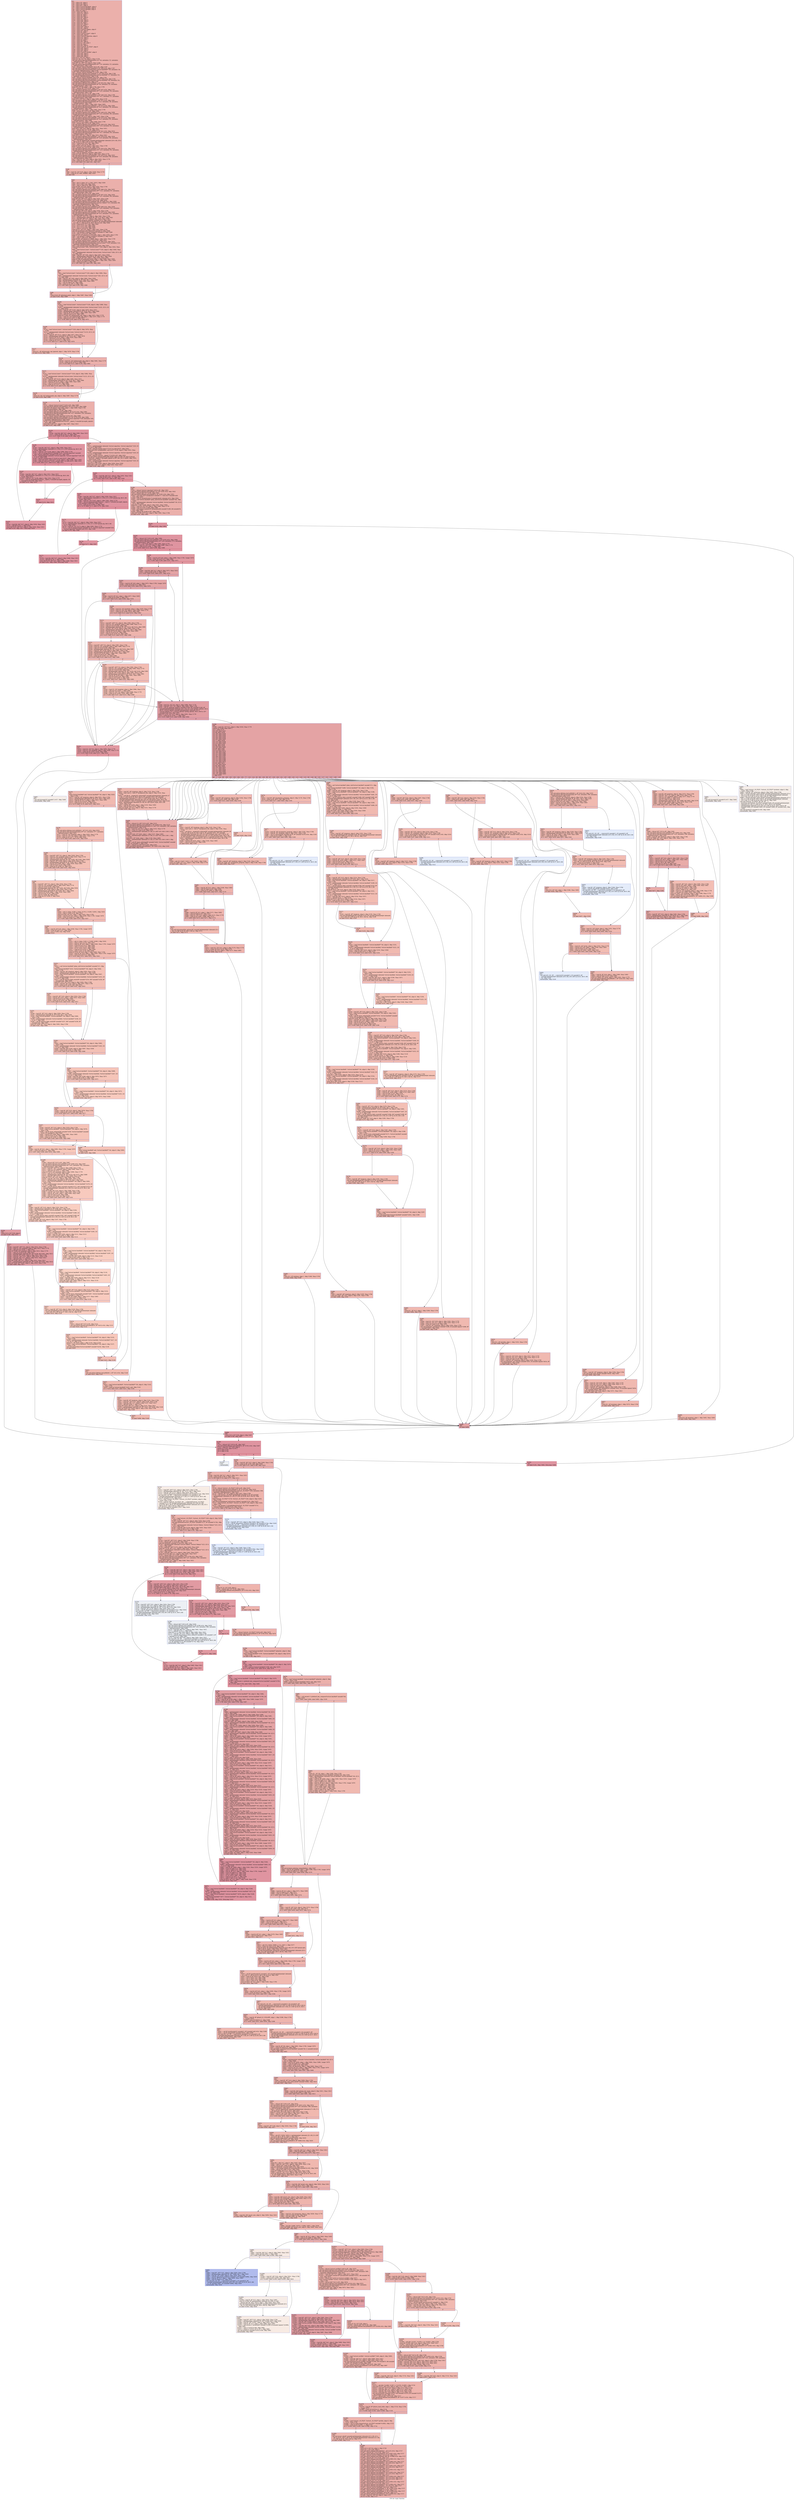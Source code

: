 digraph "CFG for 'main' function" {
	label="CFG for 'main' function";

	Node0x22d1a90 [shape=record,color="#3d50c3ff", style=filled, fillcolor="#d24b4070",label="{%2:\l  %3 = alloca i32, align 4\l  %4 = alloca i32, align 4\l  %5 = alloca i8**, align 8\l  %6 = alloca %struct.keyfield*, align 8\l  %7 = alloca %struct.keyfield, align 8\l  %8 = alloca %struct.keyfield, align 8\l  %9 = alloca i8, align 1\l  %10 = alloca i8*, align 8\l  %11 = alloca i32, align 4\l  %12 = alloca i8, align 1\l  %13 = alloca i8, align 1\l  %14 = alloca i8*, align 8\l  %15 = alloca i8, align 1\l  %16 = alloca i64, align 8\l  %17 = alloca i64, align 8\l  %18 = alloca i8, align 1\l  %19 = alloca i32, align 4\l  %20 = alloca i8, align 1\l  %21 = alloca i8**, align 8\l  %22 = alloca i8*, align 8\l  %23 = alloca %struct.Tokens, align 8\l  %24 = alloca i8*, align 8\l  %25 = alloca i8, align 1\l  %26 = alloca %struct.lconv*, align 8\l  %27 = alloca i64, align 8\l  %28 = alloca %struct.sigaction, align 8\l  %29 = alloca i32, align 4\l  %30 = alloca i32, align 4\l  %31 = alloca i8, align 1\l  %32 = alloca i8*, align 8\l  %33 = alloca [2 x i8], align 1\l  %34 = alloca i8, align 1\l  %35 = alloca i8*, align 8\l  %36 = alloca %struct._IO_FILE*, align 8\l  %37 = alloca i64, align 8\l  %38 = alloca i64, align 8\l  %39 = alloca i8*, align 8\l  %40 = alloca %struct.sortfile*, align 8\l  %41 = alloca i64, align 8\l  %42 = alloca i64, align 8\l  %43 = alloca i64, align 8\l  store i32 0, i32* %3, align 4\l  store i32 %0, i32* %4, align 4, !tbaa !1779\l  call void @llvm.dbg.declare(metadata i32* %4, metadata !22, metadata\l... !DIExpression()), !dbg !1783\l  store i8** %1, i8*** %5, align 8, !tbaa !1784\l  call void @llvm.dbg.declare(metadata i8*** %5, metadata !23, metadata\l... !DIExpression()), !dbg !1786\l  %44 = bitcast %struct.keyfield** %6 to i8*, !dbg !1787\l  call void @llvm.lifetime.start.p0i8(i64 8, i8* %44) #24, !dbg !1787\l  call void @llvm.dbg.declare(metadata %struct.keyfield** %6, metadata !24,\l... metadata !DIExpression()), !dbg !1788\l  %45 = bitcast %struct.keyfield* %7 to i8*, !dbg !1789\l  call void @llvm.lifetime.start.p0i8(i64 72, i8* %45) #24, !dbg !1789\l  call void @llvm.dbg.declare(metadata %struct.keyfield* %7, metadata !53,\l... metadata !DIExpression()), !dbg !1790\l  %46 = bitcast %struct.keyfield* %8 to i8*, !dbg !1791\l  call void @llvm.lifetime.start.p0i8(i64 72, i8* %46) #24, !dbg !1791\l  call void @llvm.dbg.declare(metadata %struct.keyfield* %8, metadata !54,\l... metadata !DIExpression()), !dbg !1792\l  call void @llvm.lifetime.start.p0i8(i64 1, i8* %9) #24, !dbg !1793\l  call void @llvm.dbg.declare(metadata i8* %9, metadata !55, metadata\l... !DIExpression()), !dbg !1794\l  store i8 0, i8* %9, align 1, !dbg !1794, !tbaa !1795\l  %47 = bitcast i8** %10 to i8*, !dbg !1797\l  call void @llvm.lifetime.start.p0i8(i64 8, i8* %47) #24, !dbg !1797\l  call void @llvm.dbg.declare(metadata i8** %10, metadata !56, metadata\l... !DIExpression()), !dbg !1798\l  %48 = bitcast i32* %11 to i8*, !dbg !1799\l  call void @llvm.lifetime.start.p0i8(i64 4, i8* %48) #24, !dbg !1799\l  call void @llvm.dbg.declare(metadata i32* %11, metadata !57, metadata\l... !DIExpression()), !dbg !1800\l  store i32 0, i32* %11, align 4, !dbg !1800, !tbaa !1779\l  call void @llvm.lifetime.start.p0i8(i64 1, i8* %12) #24, !dbg !1801\l  call void @llvm.dbg.declare(metadata i8* %12, metadata !58, metadata\l... !DIExpression()), !dbg !1802\l  store i8 0, i8* %12, align 1, !dbg !1802, !tbaa !1803\l  call void @llvm.lifetime.start.p0i8(i64 1, i8* %13) #24, !dbg !1804\l  call void @llvm.dbg.declare(metadata i8* %13, metadata !59, metadata\l... !DIExpression()), !dbg !1805\l  store i8 0, i8* %13, align 1, !dbg !1805, !tbaa !1795\l  %49 = bitcast i8** %14 to i8*, !dbg !1806\l  call void @llvm.lifetime.start.p0i8(i64 8, i8* %49) #24, !dbg !1806\l  call void @llvm.dbg.declare(metadata i8** %14, metadata !60, metadata\l... !DIExpression()), !dbg !1807\l  store i8* null, i8** %14, align 8, !dbg !1807, !tbaa !1784\l  call void @llvm.lifetime.start.p0i8(i64 1, i8* %15) #24, !dbg !1808\l  call void @llvm.dbg.declare(metadata i8* %15, metadata !61, metadata\l... !DIExpression()), !dbg !1809\l  store i8 0, i8* %15, align 1, !dbg !1809, !tbaa !1795\l  %50 = bitcast i64* %16 to i8*, !dbg !1810\l  call void @llvm.lifetime.start.p0i8(i64 8, i8* %50) #24, !dbg !1810\l  call void @llvm.dbg.declare(metadata i64* %16, metadata !62, metadata\l... !DIExpression()), !dbg !1811\l  store i64 0, i64* %16, align 8, !dbg !1811, !tbaa !1812\l  %51 = bitcast i64* %17 to i8*, !dbg !1814\l  call void @llvm.lifetime.start.p0i8(i64 8, i8* %51) #24, !dbg !1814\l  call void @llvm.dbg.declare(metadata i64* %17, metadata !63, metadata\l... !DIExpression()), !dbg !1815\l  store i64 0, i64* %17, align 8, !dbg !1815, !tbaa !1812\l  call void @llvm.lifetime.start.p0i8(i64 1, i8* %18) #24, !dbg !1816\l  call void @llvm.dbg.declare(metadata i8* %18, metadata !64, metadata\l... !DIExpression()), !dbg !1817\l  %52 = call i8* @getenv(i8* noundef getelementptr inbounds ([16 x i8], [16 x\l... i8]* @.str.23, i64 0, i64 0)) #24, !dbg !1818\l  %53 = icmp ne i8* %52, null, !dbg !1819\l  %54 = zext i1 %53 to i8, !dbg !1817\l  store i8 %54, i8* %18, align 1, !dbg !1817, !tbaa !1795\l  %55 = bitcast i32* %19 to i8*, !dbg !1820\l  call void @llvm.lifetime.start.p0i8(i64 4, i8* %55) #24, !dbg !1820\l  call void @llvm.dbg.declare(metadata i32* %19, metadata !65, metadata\l... !DIExpression()), !dbg !1821\l  %56 = call i32 @posix2_version(), !dbg !1822\l  store i32 %56, i32* %19, align 4, !dbg !1821, !tbaa !1779\l  call void @llvm.lifetime.start.p0i8(i64 1, i8* %20) #24, !dbg !1823\l  call void @llvm.dbg.declare(metadata i8* %20, metadata !66, metadata\l... !DIExpression()), !dbg !1824\l  %57 = load i32, i32* %19, align 4, !dbg !1825, !tbaa !1779\l  %58 = icmp sle i32 200112, %57, !dbg !1826\l  br i1 %58, label %59, label %62, !dbg !1827\l|{<s0>T|<s1>F}}"];
	Node0x22d1a90:s0 -> Node0x22c4a00;
	Node0x22d1a90:s1 -> Node0x22c4a50;
	Node0x22c4a00 [shape=record,color="#3d50c3ff", style=filled, fillcolor="#d8564670",label="{%59:\l59:                                               \l  %60 = load i32, i32* %19, align 4, !dbg !1828, !tbaa !1779\l  %61 = icmp slt i32 %60, 200809, !dbg !1829\l  br label %62\l}"];
	Node0x22c4a00 -> Node0x22c4a50;
	Node0x22c4a50 [shape=record,color="#3d50c3ff", style=filled, fillcolor="#d24b4070",label="{%62:\l62:                                               \l  %63 = phi i1 [ false, %2 ], [ %61, %59 ], !dbg !1830\l  %64 = xor i1 %63, true, !dbg !1831\l  %65 = zext i1 %64 to i8, !dbg !1824\l  store i8 %65, i8* %20, align 1, !dbg !1824, !tbaa !1795\l  %66 = bitcast i8*** %21 to i8*, !dbg !1832\l  call void @llvm.lifetime.start.p0i8(i64 8, i8* %66) #24, !dbg !1832\l  call void @llvm.dbg.declare(metadata i8*** %21, metadata !67, metadata\l... !DIExpression()), !dbg !1833\l  %67 = bitcast i8** %22 to i8*, !dbg !1834\l  call void @llvm.lifetime.start.p0i8(i64 8, i8* %67) #24, !dbg !1834\l  call void @llvm.dbg.declare(metadata i8** %22, metadata !68, metadata\l... !DIExpression()), !dbg !1835\l  store i8* null, i8** %22, align 8, !dbg !1835, !tbaa !1784\l  %68 = bitcast %struct.Tokens* %23 to i8*, !dbg !1836\l  call void @llvm.lifetime.start.p0i8(i64 288, i8* %68) #24, !dbg !1836\l  call void @llvm.dbg.declare(metadata %struct.Tokens* %23, metadata !69,\l... metadata !DIExpression()), !dbg !1837\l  %69 = bitcast i8** %24 to i8*, !dbg !1838\l  call void @llvm.lifetime.start.p0i8(i64 8, i8* %69) #24, !dbg !1838\l  call void @llvm.dbg.declare(metadata i8** %24, metadata !130, metadata\l... !DIExpression()), !dbg !1839\l  store i8* null, i8** %24, align 8, !dbg !1839, !tbaa !1784\l  call void @llvm.lifetime.start.p0i8(i64 1, i8* %25) #24, !dbg !1840\l  call void @llvm.dbg.declare(metadata i8* %25, metadata !131, metadata\l... !DIExpression()), !dbg !1841\l  %70 = load i8**, i8*** %5, align 8, !dbg !1842, !tbaa !1784\l  %71 = getelementptr inbounds i8*, i8** %70, i64 0, !dbg !1842\l  %72 = load i8*, i8** %71, align 8, !dbg !1842, !tbaa !1784\l  call void @set_program_name(i8* noundef %72), !dbg !1843\l  %73 = call i8* @setlocale(i32 noundef 6, i8* noundef getelementptr inbounds\l... ([1 x i8], [1 x i8]* @.str.24, i64 0, i64 0)) #24, !dbg !1844\l  %74 = icmp ne i8* %73, null, !dbg !1845\l  %75 = xor i1 %74, true, !dbg !1845\l  %76 = xor i1 %75, true, !dbg !1846\l  %77 = zext i1 %76 to i8, !dbg !1847\l  store i8 %77, i8* %25, align 1, !dbg !1847, !tbaa !1795\l  call void @initialize_exit_failure(i32 noundef 2), !dbg !1848\l  %78 = call zeroext i1 @hard_locale(i32 noundef 3), !dbg !1849\l  %79 = zext i1 %78 to i8, !dbg !1850\l  store i8 %79, i8* @hard_LC_COLLATE, align 1, !dbg !1850, !tbaa !1795\l  %80 = call zeroext i1 @hard_locale(i32 noundef 2), !dbg !1851\l  %81 = zext i1 %80 to i8, !dbg !1852\l  store i8 %81, i8* @hard_LC_TIME, align 1, !dbg !1852, !tbaa !1795\l  %82 = bitcast %struct.lconv** %26 to i8*, !dbg !1853\l  call void @llvm.lifetime.start.p0i8(i64 8, i8* %82) #24, !dbg !1853\l  call void @llvm.dbg.declare(metadata %struct.lconv** %26, metadata !132,\l... metadata !DIExpression()), !dbg !1854\l  %83 = call %struct.lconv* @localeconv() #24, !dbg !1855\l  store %struct.lconv* %83, %struct.lconv** %26, align 8, !dbg !1854, !tbaa\l... !1784\l  %84 = load %struct.lconv*, %struct.lconv** %26, align 8, !dbg !1856, !tbaa\l... !1784\l  %85 = getelementptr inbounds %struct.lconv, %struct.lconv* %84, i32 0, i32\l... 0, !dbg !1857\l  %86 = load i8*, i8** %85, align 8, !dbg !1857, !tbaa !1858\l  %87 = getelementptr inbounds i8, i8* %86, i64 0, !dbg !1856\l  %88 = load i8, i8* %87, align 1, !dbg !1856, !tbaa !1803\l  store i8 %88, i8* @decimal_point, align 1, !dbg !1860, !tbaa !1803\l  %89 = load i8, i8* @decimal_point, align 1, !dbg !1861, !tbaa !1803\l  %90 = icmp ne i8 %89, 0, !dbg !1861\l  br i1 %90, label %91, label %99, !dbg !1863\l|{<s0>T|<s1>F}}"];
	Node0x22c4a50:s0 -> Node0x22c4aa0;
	Node0x22c4a50:s1 -> Node0x22c4af0;
	Node0x22c4aa0 [shape=record,color="#3d50c3ff", style=filled, fillcolor="#d8564670",label="{%91:\l91:                                               \l  %92 = load %struct.lconv*, %struct.lconv** %26, align 8, !dbg !1864, !tbaa\l... !1784\l  %93 = getelementptr inbounds %struct.lconv, %struct.lconv* %92, i32 0, i32\l... 0, !dbg !1865\l  %94 = load i8*, i8** %93, align 8, !dbg !1865, !tbaa !1858\l  %95 = getelementptr inbounds i8, i8* %94, i64 1, !dbg !1864\l  %96 = load i8, i8* %95, align 1, !dbg !1864, !tbaa !1803\l  %97 = sext i8 %96 to i32, !dbg !1864\l  %98 = icmp ne i32 %97, 0, !dbg !1864\l  br i1 %98, label %99, label %100, !dbg !1866\l|{<s0>T|<s1>F}}"];
	Node0x22c4aa0:s0 -> Node0x22c4af0;
	Node0x22c4aa0:s1 -> Node0x22c4b40;
	Node0x22c4af0 [shape=record,color="#3d50c3ff", style=filled, fillcolor="#d6524470",label="{%99:\l99:                                               \l  store i8 46, i8* @decimal_point, align 1, !dbg !1867, !tbaa !1803\l  br label %100, !dbg !1868\l}"];
	Node0x22c4af0 -> Node0x22c4b40;
	Node0x22c4b40 [shape=record,color="#3d50c3ff", style=filled, fillcolor="#d24b4070",label="{%100:\l100:                                              \l  %101 = load %struct.lconv*, %struct.lconv** %26, align 8, !dbg !1869, !tbaa\l... !1784\l  %102 = getelementptr inbounds %struct.lconv, %struct.lconv* %101, i32 0, i32\l... 1, !dbg !1870\l  %103 = load i8*, i8** %102, align 8, !dbg !1870, !tbaa !1871\l  %104 = getelementptr inbounds i8, i8* %103, i64 0, !dbg !1869\l  %105 = load i8, i8* %104, align 1, !dbg !1869, !tbaa !1803\l  %106 = sext i8 %105 to i32, !dbg !1869\l  store i32 %106, i32* @thousands_sep, align 4, !dbg !1872, !tbaa !1779\l  %107 = load i32, i32* @thousands_sep, align 4, !dbg !1873, !tbaa !1779\l  %108 = icmp ne i32 %107, 0, !dbg !1873\l  br i1 %108, label %109, label %118, !dbg !1875\l|{<s0>T|<s1>F}}"];
	Node0x22c4b40:s0 -> Node0x22c4b90;
	Node0x22c4b40:s1 -> Node0x22c4c30;
	Node0x22c4b90 [shape=record,color="#3d50c3ff", style=filled, fillcolor="#d8564670",label="{%109:\l109:                                              \l  %110 = load %struct.lconv*, %struct.lconv** %26, align 8, !dbg !1876, !tbaa\l... !1784\l  %111 = getelementptr inbounds %struct.lconv, %struct.lconv* %110, i32 0, i32\l... 1, !dbg !1877\l  %112 = load i8*, i8** %111, align 8, !dbg !1877, !tbaa !1871\l  %113 = getelementptr inbounds i8, i8* %112, i64 1, !dbg !1876\l  %114 = load i8, i8* %113, align 1, !dbg !1876, !tbaa !1803\l  %115 = sext i8 %114 to i32, !dbg !1876\l  %116 = icmp ne i32 %115, 0, !dbg !1876\l  br i1 %116, label %117, label %118, !dbg !1878\l|{<s0>T|<s1>F}}"];
	Node0x22c4b90:s0 -> Node0x22c4be0;
	Node0x22c4b90:s1 -> Node0x22c4c30;
	Node0x22c4be0 [shape=record,color="#3d50c3ff", style=filled, fillcolor="#dc5d4a70",label="{%117:\l117:                                              \l  store i8 1, i8* @thousands_sep_ignored, align 1, !dbg !1879, !tbaa !1795\l  br label %118, !dbg !1880\l}"];
	Node0x22c4be0 -> Node0x22c4c30;
	Node0x22c4c30 [shape=record,color="#3d50c3ff", style=filled, fillcolor="#d24b4070",label="{%118:\l118:                                              \l  %119 = load i32, i32* @thousands_sep, align 4, !dbg !1881, !tbaa !1779\l  %120 = icmp ne i32 %119, 0, !dbg !1881\l  br i1 %120, label %121, label %129, !dbg !1883\l|{<s0>T|<s1>F}}"];
	Node0x22c4c30:s0 -> Node0x22c4c80;
	Node0x22c4c30:s1 -> Node0x22c4cd0;
	Node0x22c4c80 [shape=record,color="#3d50c3ff", style=filled, fillcolor="#d8564670",label="{%121:\l121:                                              \l  %122 = load %struct.lconv*, %struct.lconv** %26, align 8, !dbg !1884, !tbaa\l... !1784\l  %123 = getelementptr inbounds %struct.lconv, %struct.lconv* %122, i32 0, i32\l... 1, !dbg !1885\l  %124 = load i8*, i8** %123, align 8, !dbg !1885, !tbaa !1871\l  %125 = getelementptr inbounds i8, i8* %124, i64 1, !dbg !1884\l  %126 = load i8, i8* %125, align 1, !dbg !1884, !tbaa !1803\l  %127 = sext i8 %126 to i32, !dbg !1884\l  %128 = icmp ne i32 %127, 0, !dbg !1884\l  br i1 %128, label %129, label %130, !dbg !1886\l|{<s0>T|<s1>F}}"];
	Node0x22c4c80:s0 -> Node0x22c4cd0;
	Node0x22c4c80:s1 -> Node0x22c4d20;
	Node0x22c4cd0 [shape=record,color="#3d50c3ff", style=filled, fillcolor="#d6524470",label="{%129:\l129:                                              \l  store i32 128, i32* @thousands_sep, align 4, !dbg !1887, !tbaa !1779\l  br label %130, !dbg !1888\l}"];
	Node0x22c4cd0 -> Node0x22c4d20;
	Node0x22c4d20 [shape=record,color="#3d50c3ff", style=filled, fillcolor="#d24b4070",label="{%130:\l130:                                              \l  %131 = bitcast %struct.lconv** %26 to i8*, !dbg !1889\l  call void @llvm.lifetime.end.p0i8(i64 8, i8* %131) #24, !dbg !1889\l  store i8 0, i8* @have_read_stdin, align 1, !dbg !1890, !tbaa !1795\l  call void @inittables(), !dbg !1891\l  %132 = bitcast i64* %27 to i8*, !dbg !1892\l  call void @llvm.lifetime.start.p0i8(i64 8, i8* %132) #24, !dbg !1892\l  call void @llvm.dbg.declare(metadata i64* %27, metadata !163, metadata\l... !DIExpression()), !dbg !1893\l  %133 = bitcast %struct.sigaction* %28 to i8*, !dbg !1894\l  call void @llvm.lifetime.start.p0i8(i64 152, i8* %133) #24, !dbg !1894\l  call void @llvm.dbg.declare(metadata %struct.sigaction* %28, metadata !165,\l... metadata !DIExpression()), !dbg !1895\l  %134 = call i32 @sigemptyset(%struct.__sigset_t* noundef @caught_signals)\l... #24, !dbg !1896\l  store i64 0, i64* %27, align 8, !dbg !1897, !tbaa !1812\l  br label %135, !dbg !1899\l}"];
	Node0x22c4d20 -> Node0x22c4d70;
	Node0x22c4d70 [shape=record,color="#b70d28ff", style=filled, fillcolor="#b70d2870",label="{%135:\l135:                                              \l  %136 = load i64, i64* %27, align 8, !dbg !1900, !tbaa !1812\l  %137 = icmp ult i64 %136, 11, !dbg !1902\l  br i1 %137, label %138, label %156, !dbg !1903\l|{<s0>T|<s1>F}}"];
	Node0x22c4d70:s0 -> Node0x22c4dc0;
	Node0x22c4d70:s1 -> Node0x22c4f00;
	Node0x22c4dc0 [shape=record,color="#b70d28ff", style=filled, fillcolor="#b70d2870",label="{%138:\l138:                                              \l  %139 = load i64, i64* %27, align 8, !dbg !1904, !tbaa !1812\l  %140 = getelementptr inbounds [11 x i32], [11 x i32]* @main.sig, i64 0, i64\l... %139, !dbg !1906\l  %141 = load i32, i32* %140, align 4, !dbg !1906, !tbaa !1779\l  %142 = call i32 @sigaction(i32 noundef %141, %struct.sigaction* noundef\l... null, %struct.sigaction* noundef %28) #24, !dbg !1907\l  %143 = getelementptr inbounds %struct.sigaction, %struct.sigaction* %28, i32\l... 0, i32 0, !dbg !1908\l  %144 = bitcast %union.anon.2* %143 to void (i32)**, !dbg !1908\l  %145 = load void (i32)*, void (i32)** %144, align 8, !dbg !1908, !tbaa !1803\l  %146 = icmp ne void (i32)* %145, inttoptr (i64 1 to void (i32)*), !dbg !1910\l  br i1 %146, label %147, label %152, !dbg !1911\l|{<s0>T|<s1>F}}"];
	Node0x22c4dc0:s0 -> Node0x22c4e10;
	Node0x22c4dc0:s1 -> Node0x22c4e60;
	Node0x22c4e10 [shape=record,color="#b70d28ff", style=filled, fillcolor="#bb1b2c70",label="{%147:\l147:                                              \l  %148 = load i64, i64* %27, align 8, !dbg !1912, !tbaa !1812\l  %149 = getelementptr inbounds [11 x i32], [11 x i32]* @main.sig, i64 0, i64\l... %148, !dbg !1913\l  %150 = load i32, i32* %149, align 4, !dbg !1913, !tbaa !1779\l  %151 = call i32 @sigaddset(%struct.__sigset_t* noundef @caught_signals, i32\l... noundef %150) #24, !dbg !1914\l  br label %152, !dbg !1914\l}"];
	Node0x22c4e10 -> Node0x22c4e60;
	Node0x22c4e60 [shape=record,color="#b70d28ff", style=filled, fillcolor="#b70d2870",label="{%152:\l152:                                              \l  br label %153, !dbg !1915\l}"];
	Node0x22c4e60 -> Node0x22c4eb0;
	Node0x22c4eb0 [shape=record,color="#b70d28ff", style=filled, fillcolor="#b70d2870",label="{%153:\l153:                                              \l  %154 = load i64, i64* %27, align 8, !dbg !1916, !tbaa !1812\l  %155 = add i64 %154, 1, !dbg !1916\l  store i64 %155, i64* %27, align 8, !dbg !1916, !tbaa !1812\l  br label %135, !dbg !1917, !llvm.loop !1918\l}"];
	Node0x22c4eb0 -> Node0x22c4d70;
	Node0x22c4f00 [shape=record,color="#3d50c3ff", style=filled, fillcolor="#d24b4070",label="{%156:\l156:                                              \l  %157 = getelementptr inbounds %struct.sigaction, %struct.sigaction* %28, i32\l... 0, i32 0, !dbg !1922\l  %158 = bitcast %union.anon.2* %157 to void (i32)**, !dbg !1922\l  store void (i32)* @sighandler, void (i32)** %158, align 8, !dbg !1923, !tbaa\l... !1803\l  %159 = getelementptr inbounds %struct.sigaction, %struct.sigaction* %28, i32\l... 0, i32 1, !dbg !1924\l  %160 = bitcast %struct.__sigset_t* %159 to i8*, !dbg !1925\l  call void @llvm.memcpy.p0i8.p0i8.i64(i8* align 8 %160, i8* align 8 bitcast\l... (%struct.__sigset_t* @caught_signals to i8*), i64 128, i1 false), !dbg !1925,\l... !tbaa.struct !1926\l  %161 = getelementptr inbounds %struct.sigaction, %struct.sigaction* %28, i32\l... 0, i32 2, !dbg !1927\l  store i32 0, i32* %161, align 8, !dbg !1928, !tbaa !1929\l  store i64 0, i64* %27, align 8, !dbg !1932, !tbaa !1812\l  br label %162, !dbg !1934\l}"];
	Node0x22c4f00 -> Node0x22c4f50;
	Node0x22c4f50 [shape=record,color="#b70d28ff", style=filled, fillcolor="#b70d2870",label="{%162:\l162:                                              \l  %163 = load i64, i64* %27, align 8, !dbg !1935, !tbaa !1812\l  %164 = icmp ult i64 %163, 11, !dbg !1937\l  br i1 %164, label %165, label %180, !dbg !1938\l|{<s0>T|<s1>F}}"];
	Node0x22c4f50:s0 -> Node0x22c4fa0;
	Node0x22c4f50:s1 -> Node0x22c50e0;
	Node0x22c4fa0 [shape=record,color="#b70d28ff", style=filled, fillcolor="#b70d2870",label="{%165:\l165:                                              \l  %166 = load i64, i64* %27, align 8, !dbg !1939, !tbaa !1812\l  %167 = getelementptr inbounds [11 x i32], [11 x i32]* @main.sig, i64 0, i64\l... %166, !dbg !1941\l  %168 = load i32, i32* %167, align 4, !dbg !1941, !tbaa !1779\l  %169 = call i32 @sigismember(%struct.__sigset_t* noundef @caught_signals,\l... i32 noundef %168) #24, !dbg !1942\l  %170 = icmp ne i32 %169, 0, !dbg !1942\l  br i1 %170, label %171, label %176, !dbg !1943\l|{<s0>T|<s1>F}}"];
	Node0x22c4fa0:s0 -> Node0x22c4ff0;
	Node0x22c4fa0:s1 -> Node0x22c5040;
	Node0x22c4ff0 [shape=record,color="#b70d28ff", style=filled, fillcolor="#bb1b2c70",label="{%171:\l171:                                              \l  %172 = load i64, i64* %27, align 8, !dbg !1944, !tbaa !1812\l  %173 = getelementptr inbounds [11 x i32], [11 x i32]* @main.sig, i64 0, i64\l... %172, !dbg !1945\l  %174 = load i32, i32* %173, align 4, !dbg !1945, !tbaa !1779\l  %175 = call i32 @sigaction(i32 noundef %174, %struct.sigaction* noundef %28,\l... %struct.sigaction* noundef null) #24, !dbg !1946\l  br label %176, !dbg !1946\l}"];
	Node0x22c4ff0 -> Node0x22c5040;
	Node0x22c5040 [shape=record,color="#b70d28ff", style=filled, fillcolor="#b70d2870",label="{%176:\l176:                                              \l  br label %177, !dbg !1947\l}"];
	Node0x22c5040 -> Node0x22c5090;
	Node0x22c5090 [shape=record,color="#b70d28ff", style=filled, fillcolor="#b70d2870",label="{%177:\l177:                                              \l  %178 = load i64, i64* %27, align 8, !dbg !1948, !tbaa !1812\l  %179 = add i64 %178, 1, !dbg !1948\l  store i64 %179, i64* %27, align 8, !dbg !1948, !tbaa !1812\l  br label %162, !dbg !1949, !llvm.loop !1950\l}"];
	Node0x22c5090 -> Node0x22c4f50;
	Node0x22c50e0 [shape=record,color="#3d50c3ff", style=filled, fillcolor="#d24b4070",label="{%180:\l180:                                              \l  %181 = bitcast %struct.sigaction* %28 to i8*, !dbg !1952\l  call void @llvm.lifetime.end.p0i8(i64 152, i8* %181) #24, !dbg !1952\l  %182 = bitcast i64* %27 to i8*, !dbg !1952\l  call void @llvm.lifetime.end.p0i8(i64 8, i8* %182) #24, !dbg !1952\l  %183 = call void (i32)* @signal(i32 noundef 17, void (i32)* noundef null)\l... #24, !dbg !1953\l  %184 = call i32 @atexit(void ()* noundef @exit_cleanup) #24, !dbg !1954\l  %185 = call %struct.keyfield* @key_init(%struct.keyfield* noundef %8), !dbg\l... !1955\l  %186 = getelementptr inbounds %struct.keyfield, %struct.keyfield* %8, i32 0,\l... i32 0, !dbg !1956\l  store i64 -1, i64* %186, align 8, !dbg !1957, !tbaa !1958\l  %187 = load i32, i32* %4, align 4, !dbg !1960, !tbaa !1779\l  %188 = sext i32 %187 to i64, !dbg !1960\l  %189 = call noalias nonnull i8* @xnmalloc(i64 noundef %188, i64 noundef 8)\l... #25, !dbg !1961\l  %190 = bitcast i8* %189 to i8**, !dbg !1961\l  store i8** %190, i8*** %21, align 8, !dbg !1962, !tbaa !1784\l  br label %191, !dbg !1963\l}"];
	Node0x22c50e0 -> Node0x22c5130;
	Node0x22c5130 [shape=record,color="#b70d28ff", style=filled, fillcolor="#b70d2870",label="{%191:\l191:                                              \l  br label %192, !dbg !1963\l}"];
	Node0x22c5130 -> Node0x22c5180;
	Node0x22c5180 [shape=record,color="#b70d28ff", style=filled, fillcolor="#b70d2870",label="{%192:\l192:                                              \l  %193 = bitcast i32* %29 to i8*, !dbg !1964\l  call void @llvm.lifetime.start.p0i8(i64 4, i8* %193) #24, !dbg !1964\l  call void @llvm.dbg.declare(metadata i32* %29, metadata !275, metadata\l... !DIExpression()), !dbg !1965\l  store i32 -1, i32* %29, align 4, !dbg !1965, !tbaa !1779\l  %194 = load i32, i32* %11, align 4, !dbg !1966, !tbaa !1779\l  %195 = icmp eq i32 %194, -1, !dbg !1967\l  br i1 %195, label %252, label %196, !dbg !1968\l|{<s0>T|<s1>F}}"];
	Node0x22c5180:s0 -> Node0x22c54f0;
	Node0x22c5180:s1 -> Node0x22c51d0;
	Node0x22c51d0 [shape=record,color="#b70d28ff", style=filled, fillcolor="#bb1b2c70",label="{%196:\l196:                                              \l  %197 = load i8, i8* %18, align 1, !dbg !1969, !tbaa !1795, !range !1970\l  %198 = trunc i8 %197 to i1, !dbg !1969\l  br i1 %198, label %199, label %247, !dbg !1971\l|{<s0>T|<s1>F}}"];
	Node0x22c51d0:s0 -> Node0x22c5220;
	Node0x22c51d0:s1 -> Node0x22c54a0;
	Node0x22c5220 [shape=record,color="#3d50c3ff", style=filled, fillcolor="#c32e3170",label="{%199:\l199:                                              \l  %200 = load i64, i64* %17, align 8, !dbg !1972, !tbaa !1812\l  %201 = icmp ne i64 %200, 0, !dbg !1973\l  br i1 %201, label %202, label %247, !dbg !1974\l|{<s0>T|<s1>F}}"];
	Node0x22c5220:s0 -> Node0x22c5270;
	Node0x22c5220:s1 -> Node0x22c54a0;
	Node0x22c5270 [shape=record,color="#3d50c3ff", style=filled, fillcolor="#c5333470",label="{%202:\l202:                                              \l  %203 = load i8, i8* %20, align 1, !dbg !1975, !tbaa !1795, !range !1970\l  %204 = trunc i8 %203 to i1, !dbg !1975\l  br i1 %204, label %205, label %252, !dbg !1976\l|{<s0>T|<s1>F}}"];
	Node0x22c5270:s0 -> Node0x22c52c0;
	Node0x22c5270:s1 -> Node0x22c54f0;
	Node0x22c52c0 [shape=record,color="#3d50c3ff", style=filled, fillcolor="#cc403a70",label="{%205:\l205:                                              \l  %206 = load i8, i8* %12, align 1, !dbg !1977, !tbaa !1803\l  %207 = icmp ne i8 %206, 0, !dbg !1977\l  br i1 %207, label %252, label %208, !dbg !1978\l|{<s0>T|<s1>F}}"];
	Node0x22c52c0:s0 -> Node0x22c54f0;
	Node0x22c52c0:s1 -> Node0x22c5310;
	Node0x22c5310 [shape=record,color="#3d50c3ff", style=filled, fillcolor="#d24b4070",label="{%208:\l208:                                              \l  %209 = load i32, i32* @optind, align 4, !dbg !1979, !tbaa !1779\l  %210 = load i32, i32* %4, align 4, !dbg !1980, !tbaa !1779\l  %211 = icmp ne i32 %209, %210, !dbg !1981\l  br i1 %211, label %212, label %252, !dbg !1982\l|{<s0>T|<s1>F}}"];
	Node0x22c5310:s0 -> Node0x22c5360;
	Node0x22c5310:s1 -> Node0x22c54f0;
	Node0x22c5360 [shape=record,color="#3d50c3ff", style=filled, fillcolor="#d8564670",label="{%212:\l212:                                              \l  %213 = load i8**, i8*** %5, align 8, !dbg !1983, !tbaa !1784\l  %214 = load i32, i32* @optind, align 4, !dbg !1984, !tbaa !1779\l  %215 = sext i32 %214 to i64, !dbg !1983\l  %216 = getelementptr inbounds i8*, i8** %213, i64 %215, !dbg !1983\l  %217 = load i8*, i8** %216, align 8, !dbg !1983, !tbaa !1784\l  %218 = getelementptr inbounds i8, i8* %217, i64 0, !dbg !1983\l  %219 = load i8, i8* %218, align 1, !dbg !1983, !tbaa !1803\l  %220 = sext i8 %219 to i32, !dbg !1983\l  %221 = icmp eq i32 %220, 45, !dbg !1985\l  br i1 %221, label %222, label %252, !dbg !1986\l|{<s0>T|<s1>F}}"];
	Node0x22c5360:s0 -> Node0x22c53b0;
	Node0x22c5360:s1 -> Node0x22c54f0;
	Node0x22c53b0 [shape=record,color="#3d50c3ff", style=filled, fillcolor="#dc5d4a70",label="{%222:\l222:                                              \l  %223 = load i8**, i8*** %5, align 8, !dbg !1987, !tbaa !1784\l  %224 = load i32, i32* @optind, align 4, !dbg !1988, !tbaa !1779\l  %225 = sext i32 %224 to i64, !dbg !1987\l  %226 = getelementptr inbounds i8*, i8** %223, i64 %225, !dbg !1987\l  %227 = load i8*, i8** %226, align 8, !dbg !1987, !tbaa !1784\l  %228 = getelementptr inbounds i8, i8* %227, i64 1, !dbg !1987\l  %229 = load i8, i8* %228, align 1, !dbg !1987, !tbaa !1803\l  %230 = sext i8 %229 to i32, !dbg !1987\l  %231 = icmp eq i32 %230, 111, !dbg !1989\l  br i1 %231, label %232, label %252, !dbg !1990\l|{<s0>T|<s1>F}}"];
	Node0x22c53b0:s0 -> Node0x22c5400;
	Node0x22c53b0:s1 -> Node0x22c54f0;
	Node0x22c5400 [shape=record,color="#3d50c3ff", style=filled, fillcolor="#e1675170",label="{%232:\l232:                                              \l  %233 = load i8**, i8*** %5, align 8, !dbg !1991, !tbaa !1784\l  %234 = load i32, i32* @optind, align 4, !dbg !1992, !tbaa !1779\l  %235 = sext i32 %234 to i64, !dbg !1991\l  %236 = getelementptr inbounds i8*, i8** %233, i64 %235, !dbg !1991\l  %237 = load i8*, i8** %236, align 8, !dbg !1991, !tbaa !1784\l  %238 = getelementptr inbounds i8, i8* %237, i64 2, !dbg !1991\l  %239 = load i8, i8* %238, align 1, !dbg !1991, !tbaa !1803\l  %240 = sext i8 %239 to i32, !dbg !1991\l  %241 = icmp ne i32 %240, 0, !dbg !1991\l  br i1 %241, label %247, label %242, !dbg !1993\l|{<s0>T|<s1>F}}"];
	Node0x22c5400:s0 -> Node0x22c54a0;
	Node0x22c5400:s1 -> Node0x22c5450;
	Node0x22c5450 [shape=record,color="#3d50c3ff", style=filled, fillcolor="#e5705870",label="{%242:\l242:                                              \l  %243 = load i32, i32* @optind, align 4, !dbg !1994, !tbaa !1779\l  %244 = add nsw i32 %243, 1, !dbg !1995\l  %245 = load i32, i32* %4, align 4, !dbg !1996, !tbaa !1779\l  %246 = icmp ne i32 %244, %245, !dbg !1997\l  br i1 %246, label %247, label %252, !dbg !1998\l|{<s0>T|<s1>F}}"];
	Node0x22c5450:s0 -> Node0x22c54a0;
	Node0x22c5450:s1 -> Node0x22c54f0;
	Node0x22c54a0 [shape=record,color="#3d50c3ff", style=filled, fillcolor="#be242e70",label="{%247:\l247:                                              \l  %248 = load i32, i32* %4, align 4, !dbg !1999, !tbaa !1779\l  %249 = load i8**, i8*** %5, align 8, !dbg !2000, !tbaa !1784\l  %250 = call i32 @getopt_long(i32 noundef %248, i8** noundef %249, i8*\l... noundef getelementptr inbounds ([31 x i8], [31 x i8]* @short_options, i64 0,\l... i64 0), %struct.option* noundef getelementptr inbounds ([31 x\l... %struct.option], [31 x %struct.option]* @long_options, i64 0, i64 0), i32*\l... noundef %29) #24, !dbg !2001\l  store i32 %250, i32* %11, align 4, !dbg !2002, !tbaa !1779\l  %251 = icmp eq i32 %250, -1, !dbg !2003\l  br i1 %251, label %252, label %268, !dbg !2004\l|{<s0>T|<s1>F}}"];
	Node0x22c54a0:s0 -> Node0x22c54f0;
	Node0x22c54a0:s1 -> Node0x22c55e0;
	Node0x22c54f0 [shape=record,color="#b70d28ff", style=filled, fillcolor="#bb1b2c70",label="{%252:\l252:                                              \l  %253 = load i32, i32* %4, align 4, !dbg !2005, !tbaa !1779\l  %254 = load i32, i32* @optind, align 4, !dbg !2008, !tbaa !1779\l  %255 = icmp sle i32 %253, %254, !dbg !2009\l  br i1 %255, label %256, label %257, !dbg !2010\l|{<s0>T|<s1>F}}"];
	Node0x22c54f0:s0 -> Node0x22c5540;
	Node0x22c54f0:s1 -> Node0x22c5590;
	Node0x22c5540 [shape=record,color="#3d50c3ff", style=filled, fillcolor="#be242e70",label="{%256:\l256:                                              \l  store i32 9, i32* %30, align 4\l  br label %700, !dbg !2011\l}"];
	Node0x22c5540 -> Node0x22d7720;
	Node0x22c5590 [shape=record,color="#3d50c3ff", style=filled, fillcolor="#be242e70",label="{%257:\l257:                                              \l  %258 = load i8**, i8*** %5, align 8, !dbg !2012, !tbaa !1784\l  %259 = load i32, i32* @optind, align 4, !dbg !2013, !tbaa !1779\l  %260 = add nsw i32 %259, 1, !dbg !2013\l  store i32 %260, i32* @optind, align 4, !dbg !2013, !tbaa !1779\l  %261 = sext i32 %259 to i64, !dbg !2012\l  %262 = getelementptr inbounds i8*, i8** %258, i64 %261, !dbg !2012\l  %263 = load i8*, i8** %262, align 8, !dbg !2012, !tbaa !1784\l  %264 = load i8**, i8*** %21, align 8, !dbg !2014, !tbaa !1784\l  %265 = load i64, i64* %17, align 8, !dbg !2015, !tbaa !1812\l  %266 = add i64 %265, 1, !dbg !2015\l  store i64 %266, i64* %17, align 8, !dbg !2015, !tbaa !1812\l  %267 = getelementptr inbounds i8*, i8** %264, i64 %265, !dbg !2014\l  store i8* %263, i8** %267, align 8, !dbg !2016, !tbaa !1784\l  br label %699, !dbg !2017\l}"];
	Node0x22c5590 -> Node0x22d76d0;
	Node0x22c55e0 [shape=record,color="#3d50c3ff", style=filled, fillcolor="#c32e3170",label="{%268:\l268:                                              \l  %269 = load i32, i32* %11, align 4, !dbg !2018, !tbaa !1779\l  switch i32 %269, label %697 [\l    i32 1, label %270\l    i32 134, label %432\l    i32 98, label %439\l    i32 100, label %439\l    i32 102, label %439\l    i32 103, label %439\l    i32 104, label %439\l    i32 105, label %439\l    i32 77, label %439\l    i32 110, label %439\l    i32 114, label %439\l    i32 82, label %439\l    i32 86, label %439\l    i32 128, label %448\l    i32 99, label %461\l    i32 67, label %461\l    i32 129, label %474\l    i32 130, label %485\l    i32 131, label %486\l    i32 107, label %488\l    i32 109, label %582\l    i32 132, label %583\l    i32 111, label %588\l    i32 133, label %599\l    i32 115, label %610\l    i32 83, label %611\l    i32 116, label %616\l    i32 84, label %649\l    i32 135, label %651\l    i32 117, label %657\l    i32 121, label %658\l    i32 122, label %690\l    i32 -130, label %691\l    i32 -131, label %692\l  ], !dbg !2019\l|{<s0>def|<s1>1|<s2>134|<s3>98|<s4>100|<s5>102|<s6>103|<s7>104|<s8>105|<s9>77|<s10>110|<s11>114|<s12>82|<s13>86|<s14>128|<s15>99|<s16>67|<s17>129|<s18>130|<s19>131|<s20>107|<s21>109|<s22>132|<s23>111|<s24>133|<s25>115|<s26>83|<s27>116|<s28>84|<s29>135|<s30>117|<s31>121|<s32>122|<s33>-130|<s34>-131}}"];
	Node0x22c55e0:s0 -> Node0x22d7630;
	Node0x22c55e0:s1 -> Node0x22c5630;
	Node0x22c55e0:s2 -> Node0x22c5fe0;
	Node0x22c55e0:s3 -> Node0x22c6030;
	Node0x22c55e0:s4 -> Node0x22c6030;
	Node0x22c55e0:s5 -> Node0x22c6030;
	Node0x22c55e0:s6 -> Node0x22c6030;
	Node0x22c55e0:s7 -> Node0x22c6030;
	Node0x22c55e0:s8 -> Node0x22c6030;
	Node0x22c55e0:s9 -> Node0x22c6030;
	Node0x22c55e0:s10 -> Node0x22c6030;
	Node0x22c55e0:s11 -> Node0x22c6030;
	Node0x22c55e0:s12 -> Node0x22c6030;
	Node0x22c55e0:s13 -> Node0x22c6030;
	Node0x22c55e0:s14 -> Node0x22c6080;
	Node0x22c55e0:s15 -> Node0x22c61c0;
	Node0x22c55e0:s16 -> Node0x22c61c0;
	Node0x22c55e0:s17 -> Node0x22c6300;
	Node0x22c55e0:s18 -> Node0x22c6440;
	Node0x22c55e0:s19 -> Node0x22c6490;
	Node0x22c55e0:s20 -> Node0x22c64e0;
	Node0x22c55e0:s21 -> Node0x22d6af0;
	Node0x22c55e0:s22 -> Node0x22d6b40;
	Node0x22c55e0:s23 -> Node0x22d6b90;
	Node0x22c55e0:s24 -> Node0x22d6cd0;
	Node0x22c55e0:s25 -> Node0x22d6e10;
	Node0x22c55e0:s26 -> Node0x22d6e60;
	Node0x22c55e0:s27 -> Node0x22d6eb0;
	Node0x22c55e0:s28 -> Node0x22d7220;
	Node0x22c55e0:s29 -> Node0x22d7270;
	Node0x22c55e0:s30 -> Node0x22d72c0;
	Node0x22c55e0:s31 -> Node0x22d7310;
	Node0x22c55e0:s32 -> Node0x22d7540;
	Node0x22c55e0:s33 -> Node0x22d7590;
	Node0x22c55e0:s34 -> Node0x22d75e0;
	Node0x22c5630 [shape=record,color="#3d50c3ff", style=filled, fillcolor="#de614d70",label="{%270:\l270:                                              \l  store %struct.keyfield* null, %struct.keyfield** %6, align 8, !dbg !2020,\l... !tbaa !1784\l  %271 = load i8*, i8** @optarg, align 8, !dbg !2021, !tbaa !1784\l  %272 = getelementptr inbounds i8, i8* %271, i64 0, !dbg !2021\l  %273 = load i8, i8* %272, align 1, !dbg !2021, !tbaa !1803\l  %274 = sext i8 %273 to i32, !dbg !2021\l  %275 = icmp eq i32 %274, 43, !dbg !2022\l  br i1 %275, label %276, label %422, !dbg !2023\l|{<s0>T|<s1>F}}"];
	Node0x22c5630:s0 -> Node0x22c5680;
	Node0x22c5630:s1 -> Node0x22c5ef0;
	Node0x22c5680 [shape=record,color="#3d50c3ff", style=filled, fillcolor="#e1675170",label="{%276:\l276:                                              \l  call void @llvm.lifetime.start.p0i8(i64 1, i8* %31) #24, !dbg !2024\l  call void @llvm.dbg.declare(metadata i8* %31, metadata !277, metadata\l... !DIExpression()), !dbg !2025\l  %277 = load i32, i32* @optind, align 4, !dbg !2026, !tbaa !1779\l  %278 = load i32, i32* %4, align 4, !dbg !2027, !tbaa !1779\l  %279 = icmp ne i32 %277, %278, !dbg !2028\l  br i1 %279, label %280, label %301, !dbg !2029\l|{<s0>T|<s1>F}}"];
	Node0x22c5680:s0 -> Node0x22c56d0;
	Node0x22c5680:s1 -> Node0x22c5770;
	Node0x22c56d0 [shape=record,color="#3d50c3ff", style=filled, fillcolor="#e5705870",label="{%280:\l280:                                              \l  %281 = load i8**, i8*** %5, align 8, !dbg !2030, !tbaa !1784\l  %282 = load i32, i32* @optind, align 4, !dbg !2031, !tbaa !1779\l  %283 = sext i32 %282 to i64, !dbg !2030\l  %284 = getelementptr inbounds i8*, i8** %281, i64 %283, !dbg !2030\l  %285 = load i8*, i8** %284, align 8, !dbg !2030, !tbaa !1784\l  %286 = getelementptr inbounds i8, i8* %285, i64 0, !dbg !2030\l  %287 = load i8, i8* %286, align 1, !dbg !2030, !tbaa !1803\l  %288 = sext i8 %287 to i32, !dbg !2030\l  %289 = icmp eq i32 %288, 45, !dbg !2032\l  br i1 %289, label %290, label %301, !dbg !2033\l|{<s0>T|<s1>F}}"];
	Node0x22c56d0:s0 -> Node0x22c5720;
	Node0x22c56d0:s1 -> Node0x22c5770;
	Node0x22c5720 [shape=record,color="#3d50c3ff", style=filled, fillcolor="#e97a5f70",label="{%290:\l290:                                              \l  %291 = load i8**, i8*** %5, align 8, !dbg !2034, !tbaa !1784\l  %292 = load i32, i32* @optind, align 4, !dbg !2034, !tbaa !1779\l  %293 = sext i32 %292 to i64, !dbg !2034\l  %294 = getelementptr inbounds i8*, i8** %291, i64 %293, !dbg !2034\l  %295 = load i8*, i8** %294, align 8, !dbg !2034, !tbaa !1784\l  %296 = getelementptr inbounds i8, i8* %295, i64 1, !dbg !2034\l  %297 = load i8, i8* %296, align 1, !dbg !2034, !tbaa !1803\l  %298 = sext i8 %297 to i32, !dbg !2034\l  %299 = sub i32 %298, 48, !dbg !2034\l  %300 = icmp ule i32 %299, 9, !dbg !2034\l  br label %301\l}"];
	Node0x22c5720 -> Node0x22c5770;
	Node0x22c5770 [shape=record,color="#3d50c3ff", style=filled, fillcolor="#e1675170",label="{%301:\l301:                                              \l  %302 = phi i1 [ false, %280 ], [ false, %276 ], [ %300, %290 ], !dbg !2035\l  %303 = zext i1 %302 to i8, !dbg !2025\l  store i8 %303, i8* %31, align 1, !dbg !2025, !tbaa !1795\l  %304 = load i8, i8* %31, align 1, !dbg !2036, !tbaa !1795, !range !1970\l  %305 = trunc i8 %304 to i1, !dbg !2036\l  br i1 %305, label %306, label %310, !dbg !2037\l|{<s0>T|<s1>F}}"];
	Node0x22c5770:s0 -> Node0x22c57c0;
	Node0x22c5770:s1 -> Node0x22c5810;
	Node0x22c57c0 [shape=record,color="#3d50c3ff", style=filled, fillcolor="#e5705870",label="{%306:\l306:                                              \l  %307 = load i8, i8* %18, align 1, !dbg !2038, !tbaa !1795, !range !1970\l  %308 = trunc i8 %307 to i1, !dbg !2038\l  %309 = xor i1 %308, true, !dbg !2039\l  br label %310\l}"];
	Node0x22c57c0 -> Node0x22c5810;
	Node0x22c5810 [shape=record,color="#3d50c3ff", style=filled, fillcolor="#e1675170",label="{%310:\l310:                                              \l  %311 = phi i1 [ false, %301 ], [ %309, %306 ], !dbg !2035\l  %312 = zext i1 %311 to i32, !dbg !2037\l  %313 = load i8, i8* %20, align 1, !dbg !2040, !tbaa !1795, !range !1970\l  %314 = trunc i8 %313 to i1, !dbg !2040\l  %315 = zext i1 %314 to i32, !dbg !2040\l  %316 = or i32 %315, %312, !dbg !2040\l  %317 = icmp ne i32 %316, 0, !dbg !2040\l  %318 = zext i1 %317 to i8, !dbg !2040\l  store i8 %318, i8* %20, align 1, !dbg !2040, !tbaa !1795\l  %319 = load i8, i8* %20, align 1, !dbg !2041, !tbaa !1795, !range !1970\l  %320 = trunc i8 %319 to i1, !dbg !2041\l  br i1 %320, label %321, label %421, !dbg !2042\l|{<s0>T|<s1>F}}"];
	Node0x22c5810:s0 -> Node0x22c5860;
	Node0x22c5810:s1 -> Node0x22c5ea0;
	Node0x22c5860 [shape=record,color="#3d50c3ff", style=filled, fillcolor="#e5705870",label="{%321:\l321:                                              \l  %322 = call %struct.keyfield* @key_init(%struct.keyfield* noundef %7), !dbg\l... !2043\l  store %struct.keyfield* %322, %struct.keyfield** %6, align 8, !dbg !2044,\l... !tbaa !1784\l  %323 = load i8*, i8** @optarg, align 8, !dbg !2045, !tbaa !1784\l  %324 = getelementptr inbounds i8, i8* %323, i64 1, !dbg !2046\l  %325 = load %struct.keyfield*, %struct.keyfield** %6, align 8, !dbg !2047,\l... !tbaa !1784\l  %326 = getelementptr inbounds %struct.keyfield, %struct.keyfield* %325, i32\l... 0, i32 0, !dbg !2048\l  %327 = call i8* @parse_field_count(i8* noundef %324, i64* noundef %326, i8*\l... noundef null), !dbg !2049\l  store i8* %327, i8** %10, align 8, !dbg !2050, !tbaa !1784\l  %328 = load i8*, i8** %10, align 8, !dbg !2051, !tbaa !1784\l  %329 = icmp ne i8* %328, null, !dbg !2051\l  br i1 %329, label %330, label %341, !dbg !2053\l|{<s0>T|<s1>F}}"];
	Node0x22c5860:s0 -> Node0x22c58b0;
	Node0x22c5860:s1 -> Node0x22c5950;
	Node0x22c58b0 [shape=record,color="#3d50c3ff", style=filled, fillcolor="#e8765c70",label="{%330:\l330:                                              \l  %331 = load i8*, i8** %10, align 8, !dbg !2054, !tbaa !1784\l  %332 = load i8, i8* %331, align 1, !dbg !2055, !tbaa !1803\l  %333 = sext i8 %332 to i32, !dbg !2055\l  %334 = icmp eq i32 %333, 46, !dbg !2056\l  br i1 %334, label %335, label %341, !dbg !2057\l|{<s0>T|<s1>F}}"];
	Node0x22c58b0:s0 -> Node0x22c5900;
	Node0x22c58b0:s1 -> Node0x22c5950;
	Node0x22c5900 [shape=record,color="#3d50c3ff", style=filled, fillcolor="#ec7f6370",label="{%335:\l335:                                              \l  %336 = load i8*, i8** %10, align 8, !dbg !2058, !tbaa !1784\l  %337 = getelementptr inbounds i8, i8* %336, i64 1, !dbg !2059\l  %338 = load %struct.keyfield*, %struct.keyfield** %6, align 8, !dbg !2060,\l... !tbaa !1784\l  %339 = getelementptr inbounds %struct.keyfield, %struct.keyfield* %338, i32\l... 0, i32 1, !dbg !2061\l  %340 = call i8* @parse_field_count(i8* noundef %337, i64* noundef %339, i8*\l... noundef null), !dbg !2062\l  store i8* %340, i8** %10, align 8, !dbg !2063, !tbaa !1784\l  br label %341, !dbg !2064\l}"];
	Node0x22c5900 -> Node0x22c5950;
	Node0x22c5950 [shape=record,color="#3d50c3ff", style=filled, fillcolor="#e5705870",label="{%341:\l341:                                              \l  %342 = load %struct.keyfield*, %struct.keyfield** %6, align 8, !dbg !2065,\l... !tbaa !1784\l  %343 = getelementptr inbounds %struct.keyfield, %struct.keyfield* %342, i32\l... 0, i32 0, !dbg !2067\l  %344 = load i64, i64* %343, align 8, !dbg !2067, !tbaa !1958\l  %345 = icmp ne i64 %344, 0, !dbg !2065\l  br i1 %345, label %354, label %346, !dbg !2068\l|{<s0>T|<s1>F}}"];
	Node0x22c5950:s0 -> Node0x22c5a40;
	Node0x22c5950:s1 -> Node0x22c59a0;
	Node0x22c59a0 [shape=record,color="#3d50c3ff", style=filled, fillcolor="#e97a5f70",label="{%346:\l346:                                              \l  %347 = load %struct.keyfield*, %struct.keyfield** %6, align 8, !dbg !2069,\l... !tbaa !1784\l  %348 = getelementptr inbounds %struct.keyfield, %struct.keyfield* %347, i32\l... 0, i32 1, !dbg !2070\l  %349 = load i64, i64* %348, align 8, !dbg !2070, !tbaa !2071\l  %350 = icmp ne i64 %349, 0, !dbg !2069\l  br i1 %350, label %354, label %351, !dbg !2072\l|{<s0>T|<s1>F}}"];
	Node0x22c59a0:s0 -> Node0x22c5a40;
	Node0x22c59a0:s1 -> Node0x22c59f0;
	Node0x22c59f0 [shape=record,color="#3d50c3ff", style=filled, fillcolor="#ef886b70",label="{%351:\l351:                                              \l  %352 = load %struct.keyfield*, %struct.keyfield** %6, align 8, !dbg !2073,\l... !tbaa !1784\l  %353 = getelementptr inbounds %struct.keyfield, %struct.keyfield* %352, i32\l... 0, i32 0, !dbg !2074\l  store i64 -1, i64* %353, align 8, !dbg !2075, !tbaa !1958\l  br label %354, !dbg !2073\l}"];
	Node0x22c59f0 -> Node0x22c5a40;
	Node0x22c5a40 [shape=record,color="#3d50c3ff", style=filled, fillcolor="#e5705870",label="{%354:\l354:                                              \l  %355 = load i8*, i8** %10, align 8, !dbg !2076, !tbaa !1784\l  %356 = icmp ne i8* %355, null, !dbg !2076\l  br i1 %356, label %357, label %364, !dbg !2077\l|{<s0>T|<s1>F}}"];
	Node0x22c5a40:s0 -> Node0x22c5a90;
	Node0x22c5a40:s1 -> Node0x22c5ae0;
	Node0x22c5a90 [shape=record,color="#3d50c3ff", style=filled, fillcolor="#e8765c70",label="{%357:\l357:                                              \l  %358 = load i8*, i8** %10, align 8, !dbg !2078, !tbaa !1784\l  %359 = load %struct.keyfield*, %struct.keyfield** %6, align 8, !dbg !2079,\l... !tbaa !1784\l  %360 = call i8* @set_ordering(i8* noundef %358, %struct.keyfield* noundef\l... %359, i32 noundef 0), !dbg !2080\l  %361 = load i8, i8* %360, align 1, !dbg !2081, !tbaa !1803\l  %362 = sext i8 %361 to i32, !dbg !2081\l  %363 = icmp ne i32 %362, 0, !dbg !2081\l  br i1 %363, label %364, label %365, !dbg !2082\l|{<s0>T|<s1>F}}"];
	Node0x22c5a90:s0 -> Node0x22c5ae0;
	Node0x22c5a90:s1 -> Node0x22c5b30;
	Node0x22c5ae0 [shape=record,color="#3d50c3ff", style=filled, fillcolor="#e8765c70",label="{%364:\l364:                                              \l  store %struct.keyfield* null, %struct.keyfield** %6, align 8, !dbg !2083,\l... !tbaa !1784\l  br label %420, !dbg !2084\l}"];
	Node0x22c5ae0 -> Node0x22c5e50;
	Node0x22c5b30 [shape=record,color="#3d50c3ff", style=filled, fillcolor="#ec7f6370",label="{%365:\l365:                                              \l  %366 = load i8, i8* %31, align 1, !dbg !2085, !tbaa !1795, !range !1970\l  %367 = trunc i8 %366 to i1, !dbg !2085\l  br i1 %367, label %368, label %416, !dbg !2086\l|{<s0>T|<s1>F}}"];
	Node0x22c5b30:s0 -> Node0x22c5b80;
	Node0x22c5b30:s1 -> Node0x22c5e00;
	Node0x22c5b80 [shape=record,color="#3d50c3ff", style=filled, fillcolor="#ef886b70",label="{%368:\l368:                                              \l  %369 = bitcast i8** %32 to i8*, !dbg !2087\l  call void @llvm.lifetime.start.p0i8(i64 8, i8* %369) #24, !dbg !2087\l  call void @llvm.dbg.declare(metadata i8** %32, metadata !282, metadata\l... !DIExpression()), !dbg !2088\l  %370 = load i8**, i8*** %5, align 8, !dbg !2089, !tbaa !1784\l  %371 = load i32, i32* @optind, align 4, !dbg !2090, !tbaa !1779\l  %372 = add nsw i32 %371, 1, !dbg !2090\l  store i32 %372, i32* @optind, align 4, !dbg !2090, !tbaa !1779\l  %373 = sext i32 %371 to i64, !dbg !2089\l  %374 = getelementptr inbounds i8*, i8** %370, i64 %373, !dbg !2089\l  %375 = load i8*, i8** %374, align 8, !dbg !2089, !tbaa !1784\l  store i8* %375, i8** %32, align 8, !dbg !2088, !tbaa !1784\l  %376 = load i8*, i8** %32, align 8, !dbg !2091, !tbaa !1784\l  %377 = getelementptr inbounds i8, i8* %376, i64 1, !dbg !2092\l  %378 = load %struct.keyfield*, %struct.keyfield** %6, align 8, !dbg !2093,\l... !tbaa !1784\l  %379 = getelementptr inbounds %struct.keyfield, %struct.keyfield* %378, i32\l... 0, i32 2, !dbg !2094\l  %380 = call i8* @parse_field_count(i8* noundef %377, i64* noundef %379, i8*\l... noundef getelementptr inbounds ([25 x i8], [25 x i8]* @.str.25, i64 0, i64\l... 0)), !dbg !2095\l  store i8* %380, i8** %10, align 8, !dbg !2096, !tbaa !1784\l  %381 = load i8*, i8** %10, align 8, !dbg !2097, !tbaa !1784\l  %382 = load i8, i8* %381, align 1, !dbg !2099, !tbaa !1803\l  %383 = sext i8 %382 to i32, !dbg !2099\l  %384 = icmp eq i32 %383, 46, !dbg !2100\l  br i1 %384, label %385, label %391, !dbg !2101\l|{<s0>T|<s1>F}}"];
	Node0x22c5b80:s0 -> Node0x22c5bd0;
	Node0x22c5b80:s1 -> Node0x22c5c20;
	Node0x22c5bd0 [shape=record,color="#3d50c3ff", style=filled, fillcolor="#f2907270",label="{%385:\l385:                                              \l  %386 = load i8*, i8** %10, align 8, !dbg !2102, !tbaa !1784\l  %387 = getelementptr inbounds i8, i8* %386, i64 1, !dbg !2103\l  %388 = load %struct.keyfield*, %struct.keyfield** %6, align 8, !dbg !2104,\l... !tbaa !1784\l  %389 = getelementptr inbounds %struct.keyfield, %struct.keyfield* %388, i32\l... 0, i32 3, !dbg !2105\l  %390 = call i8* @parse_field_count(i8* noundef %387, i64* noundef %389, i8*\l... noundef getelementptr inbounds ([25 x i8], [25 x i8]* @.str.26, i64 0, i64\l... 0)), !dbg !2106\l  store i8* %390, i8** %10, align 8, !dbg !2107, !tbaa !1784\l  br label %391, !dbg !2108\l}"];
	Node0x22c5bd0 -> Node0x22c5c20;
	Node0x22c5c20 [shape=record,color="#3d50c3ff", style=filled, fillcolor="#ef886b70",label="{%391:\l391:                                              \l  %392 = load %struct.keyfield*, %struct.keyfield** %6, align 8, !dbg !2109,\l... !tbaa !1784\l  %393 = getelementptr inbounds %struct.keyfield, %struct.keyfield* %392, i32\l... 0, i32 3, !dbg !2111\l  %394 = load i64, i64* %393, align 8, !dbg !2111, !tbaa !2112\l  %395 = icmp ne i64 %394, 0, !dbg !2109\l  br i1 %395, label %406, label %396, !dbg !2113\l|{<s0>T|<s1>F}}"];
	Node0x22c5c20:s0 -> Node0x22c5d10;
	Node0x22c5c20:s1 -> Node0x22c5c70;
	Node0x22c5c70 [shape=record,color="#3d50c3ff", style=filled, fillcolor="#f2907270",label="{%396:\l396:                                              \l  %397 = load %struct.keyfield*, %struct.keyfield** %6, align 8, !dbg !2114,\l... !tbaa !1784\l  %398 = getelementptr inbounds %struct.keyfield, %struct.keyfield* %397, i32\l... 0, i32 2, !dbg !2115\l  %399 = load i64, i64* %398, align 8, !dbg !2115, !tbaa !2116\l  %400 = icmp ne i64 %399, 0, !dbg !2114\l  br i1 %400, label %401, label %406, !dbg !2117\l|{<s0>T|<s1>F}}"];
	Node0x22c5c70:s0 -> Node0x22c5cc0;
	Node0x22c5c70:s1 -> Node0x22c5d10;
	Node0x22c5cc0 [shape=record,color="#3d50c3ff", style=filled, fillcolor="#f4987a70",label="{%401:\l401:                                              \l  %402 = load %struct.keyfield*, %struct.keyfield** %6, align 8, !dbg !2118,\l... !tbaa !1784\l  %403 = getelementptr inbounds %struct.keyfield, %struct.keyfield* %402, i32\l... 0, i32 2, !dbg !2120\l  %404 = load i64, i64* %403, align 8, !dbg !2121, !tbaa !2116\l  %405 = add i64 %404, -1, !dbg !2121\l  store i64 %405, i64* %403, align 8, !dbg !2121, !tbaa !2116\l  br label %406, !dbg !2122\l}"];
	Node0x22c5cc0 -> Node0x22c5d10;
	Node0x22c5d10 [shape=record,color="#3d50c3ff", style=filled, fillcolor="#ef886b70",label="{%406:\l406:                                              \l  %407 = load i8*, i8** %10, align 8, !dbg !2123, !tbaa !1784\l  %408 = load %struct.keyfield*, %struct.keyfield** %6, align 8, !dbg !2125,\l... !tbaa !1784\l  %409 = call i8* @set_ordering(i8* noundef %407, %struct.keyfield* noundef\l... %408, i32 noundef 1), !dbg !2126\l  %410 = load i8, i8* %409, align 1, !dbg !2127, !tbaa !1803\l  %411 = icmp ne i8 %410, 0, !dbg !2127\l  br i1 %411, label %412, label %414, !dbg !2128\l|{<s0>T|<s1>F}}"];
	Node0x22c5d10:s0 -> Node0x22c5d60;
	Node0x22c5d10:s1 -> Node0x22c5db0;
	Node0x22c5d60 [shape=record,color="#3d50c3ff", style=filled, fillcolor="#f08b6e70",label="{%412:\l412:                                              \l  %413 = load i8*, i8** %32, align 8, !dbg !2129, !tbaa !1784\l  call void @badfieldspec(i8* noundef %413, i8* noundef getelementptr inbounds\l... ([30 x i8], [30 x i8]* @.str.27, i64 0, i64 0)), !dbg !2130\l  br label %414, !dbg !2130\l}"];
	Node0x22c5d60 -> Node0x22c5db0;
	Node0x22c5db0 [shape=record,color="#3d50c3ff", style=filled, fillcolor="#ef886b70",label="{%414:\l414:                                              \l  %415 = bitcast i8** %32 to i8*, !dbg !2131\l  call void @llvm.lifetime.end.p0i8(i64 8, i8* %415) #24, !dbg !2131\l  br label %416, !dbg !2132\l}"];
	Node0x22c5db0 -> Node0x22c5e00;
	Node0x22c5e00 [shape=record,color="#3d50c3ff", style=filled, fillcolor="#ec7f6370",label="{%416:\l416:                                              \l  %417 = load %struct.keyfield*, %struct.keyfield** %6, align 8, !dbg !2133,\l... !tbaa !1784\l  %418 = getelementptr inbounds %struct.keyfield, %struct.keyfield* %417, i32\l... 0, i32 15, !dbg !2134\l  store i8 1, i8* %418, align 1, !dbg !2135, !tbaa !2136\l  %419 = load %struct.keyfield*, %struct.keyfield** %6, align 8, !dbg !2137,\l... !tbaa !1784\l  call void @insertkey(%struct.keyfield* noundef %419), !dbg !2138\l  br label %420\l}"];
	Node0x22c5e00 -> Node0x22c5e50;
	Node0x22c5e50 [shape=record,color="#3d50c3ff", style=filled, fillcolor="#e5705870",label="{%420:\l420:                                              \l  br label %421, !dbg !2139\l}"];
	Node0x22c5e50 -> Node0x22c5ea0;
	Node0x22c5ea0 [shape=record,color="#3d50c3ff", style=filled, fillcolor="#e1675170",label="{%421:\l421:                                              \l  call void @llvm.lifetime.end.p0i8(i64 1, i8* %31) #24, !dbg !2140\l  br label %422, !dbg !2141\l}"];
	Node0x22c5ea0 -> Node0x22c5ef0;
	Node0x22c5ef0 [shape=record,color="#3d50c3ff", style=filled, fillcolor="#de614d70",label="{%422:\l422:                                              \l  %423 = load %struct.keyfield*, %struct.keyfield** %6, align 8, !dbg !2142,\l... !tbaa !1784\l  %424 = icmp ne %struct.keyfield* %423, null, !dbg !2142\l  br i1 %424, label %431, label %425, !dbg !2144\l|{<s0>T|<s1>F}}"];
	Node0x22c5ef0:s0 -> Node0x22c5f90;
	Node0x22c5ef0:s1 -> Node0x22c5f40;
	Node0x22c5f40 [shape=record,color="#3d50c3ff", style=filled, fillcolor="#e36c5570",label="{%425:\l425:                                              \l  %426 = load i8*, i8** @optarg, align 8, !dbg !2145, !tbaa !1784\l  %427 = load i8**, i8*** %21, align 8, !dbg !2146, !tbaa !1784\l  %428 = load i64, i64* %17, align 8, !dbg !2147, !tbaa !1812\l  %429 = add i64 %428, 1, !dbg !2147\l  store i64 %429, i64* %17, align 8, !dbg !2147, !tbaa !1812\l  %430 = getelementptr inbounds i8*, i8** %427, i64 %428, !dbg !2146\l  store i8* %426, i8** %430, align 8, !dbg !2148, !tbaa !1784\l  br label %431, !dbg !2146\l}"];
	Node0x22c5f40 -> Node0x22c5f90;
	Node0x22c5f90 [shape=record,color="#3d50c3ff", style=filled, fillcolor="#de614d70",label="{%431:\l431:                                              \l  br label %698, !dbg !2149\l}"];
	Node0x22c5f90 -> Node0x22d7680;
	Node0x22c5fe0 [shape=record,color="#3d50c3ff", style=filled, fillcolor="#de614d70",label="{%432:\l432:                                              \l  %433 = load i8*, i8** @optarg, align 8, !dbg !2150, !tbaa !1784\l  %434 = load void ()*, void ()** @argmatch_die, align 8, !dbg !2150, !tbaa\l... !1784\l  %435 = call i64 @__xargmatch_internal(i8* noundef getelementptr inbounds ([7\l... x i8], [7 x i8]* @.str.28, i64 0, i64 0), i8* noundef %433, i8** noundef\l... getelementptr inbounds ([7 x i8*], [7 x i8*]* @sort_args, i64 0, i64 0), i8*\l... noundef getelementptr inbounds ([6 x i8], [6 x i8]* @sort_types, i64 0, i64\l... 0), i64 noundef 1, void ()* noundef %434, i1 noundef zeroext true), !dbg !2150\l  %436 = getelementptr inbounds [6 x i8], [6 x i8]* @sort_types, i64 0, i64\l... %435, !dbg !2150\l  %437 = load i8, i8* %436, align 1, !dbg !2150, !tbaa !1803\l  %438 = sext i8 %437 to i32, !dbg !2150\l  store i32 %438, i32* %11, align 4, !dbg !2151, !tbaa !1779\l  br label %439, !dbg !2152\l}"];
	Node0x22c5fe0 -> Node0x22c6030;
	Node0x22c6030 [shape=record,color="#3d50c3ff", style=filled, fillcolor="#cc403a70",label="{%439:\l439:                                              \l  %440 = bitcast [2 x i8]* %33 to i8*, !dbg !2153\l  call void @llvm.lifetime.start.p0i8(i64 2, i8* %440) #24, !dbg !2153\l  call void @llvm.dbg.declare(metadata [2 x i8]* %33, metadata !289, metadata\l... !DIExpression()), !dbg !2154\l  %441 = load i32, i32* %11, align 4, !dbg !2155, !tbaa !1779\l  %442 = trunc i32 %441 to i8, !dbg !2155\l  %443 = getelementptr inbounds [2 x i8], [2 x i8]* %33, i64 0, i64 0, !dbg\l... !2156\l  store i8 %442, i8* %443, align 1, !dbg !2157, !tbaa !1803\l  %444 = getelementptr inbounds [2 x i8], [2 x i8]* %33, i64 0, i64 1, !dbg\l... !2158\l  store i8 0, i8* %444, align 1, !dbg !2159, !tbaa !1803\l  %445 = getelementptr inbounds [2 x i8], [2 x i8]* %33, i64 0, i64 0, !dbg\l... !2160\l  %446 = call i8* @set_ordering(i8* noundef %445, %struct.keyfield* noundef\l... %8, i32 noundef 2), !dbg !2161\l  %447 = bitcast [2 x i8]* %33 to i8*, !dbg !2162\l  call void @llvm.lifetime.end.p0i8(i64 2, i8* %447) #24, !dbg !2162\l  br label %698, !dbg !2163\l}"];
	Node0x22c6030 -> Node0x22d7680;
	Node0x22c6080 [shape=record,color="#3d50c3ff", style=filled, fillcolor="#de614d70",label="{%448:\l448:                                              \l  %449 = load i8*, i8** @optarg, align 8, !dbg !2164, !tbaa !1784\l  %450 = icmp ne i8* %449, null, !dbg !2164\l  br i1 %450, label %451, label %458, !dbg !2164\l|{<s0>T|<s1>F}}"];
	Node0x22c6080:s0 -> Node0x22c60d0;
	Node0x22c6080:s1 -> Node0x22c6120;
	Node0x22c60d0 [shape=record,color="#3d50c3ff", style=filled, fillcolor="#e1675170",label="{%451:\l451:                                              \l  %452 = load i8*, i8** @optarg, align 8, !dbg !2165, !tbaa !1784\l  %453 = load void ()*, void ()** @argmatch_die, align 8, !dbg !2165, !tbaa\l... !1784\l  %454 = call i64 @__xargmatch_internal(i8* noundef getelementptr inbounds ([8\l... x i8], [8 x i8]* @.str.29, i64 0, i64 0), i8* noundef %452, i8** noundef\l... getelementptr inbounds ([4 x i8*], [4 x i8*]* @check_args, i64 0, i64 0), i8*\l... noundef getelementptr inbounds ([3 x i8], [3 x i8]* @check_types, i64 0, i64\l... 0), i64 noundef 1, void ()* noundef %453, i1 noundef zeroext true), !dbg !2165\l  %455 = getelementptr inbounds [3 x i8], [3 x i8]* @check_types, i64 0, i64\l... %454, !dbg !2165\l  %456 = load i8, i8* %455, align 1, !dbg !2165, !tbaa !1803\l  %457 = sext i8 %456 to i32, !dbg !2165\l  br label %459, !dbg !2164\l}"];
	Node0x22c60d0 -> Node0x22c6170;
	Node0x22c6120 [shape=record,color="#3d50c3ff", style=filled, fillcolor="#e36c5570",label="{%458:\l458:                                              \l  br label %459, !dbg !2164\l}"];
	Node0x22c6120 -> Node0x22c6170;
	Node0x22c6170 [shape=record,color="#3d50c3ff", style=filled, fillcolor="#de614d70",label="{%459:\l459:                                              \l  %460 = phi i32 [ %457, %451 ], [ 99, %458 ], !dbg !2164\l  store i32 %460, i32* %11, align 4, !dbg !2166, !tbaa !1779\l  br label %461, !dbg !2167\l}"];
	Node0x22c6170 -> Node0x22c61c0;
	Node0x22c61c0 [shape=record,color="#3d50c3ff", style=filled, fillcolor="#d6524470",label="{%461:\l461:                                              \l  %462 = load i8, i8* %12, align 1, !dbg !2168, !tbaa !1803\l  %463 = sext i8 %462 to i32, !dbg !2168\l  %464 = icmp ne i32 %463, 0, !dbg !2168\l  br i1 %464, label %465, label %471, !dbg !2170\l|{<s0>T|<s1>F}}"];
	Node0x22c61c0:s0 -> Node0x22c6210;
	Node0x22c61c0:s1 -> Node0x22c62b0;
	Node0x22c6210 [shape=record,color="#3d50c3ff", style=filled, fillcolor="#d8564670",label="{%465:\l465:                                              \l  %466 = load i8, i8* %12, align 1, !dbg !2171, !tbaa !1803\l  %467 = sext i8 %466 to i32, !dbg !2171\l  %468 = load i32, i32* %11, align 4, !dbg !2172, !tbaa !1779\l  %469 = icmp ne i32 %467, %468, !dbg !2173\l  br i1 %469, label %470, label %471, !dbg !2174\l|{<s0>T|<s1>F}}"];
	Node0x22c6210:s0 -> Node0x22c6260;
	Node0x22c6210:s1 -> Node0x22c62b0;
	Node0x22c6260 [shape=record,color="#3d50c3ff", style=filled, fillcolor="#de614d70",label="{%470:\l470:                                              \l  call void @incompatible_options(i8* noundef getelementptr inbounds ([3 x\l... i8], [3 x i8]* @.str.30, i64 0, i64 0)), !dbg !2175\l  br label %471, !dbg !2175\l}"];
	Node0x22c6260 -> Node0x22c62b0;
	Node0x22c62b0 [shape=record,color="#3d50c3ff", style=filled, fillcolor="#d6524470",label="{%471:\l471:                                              \l  %472 = load i32, i32* %11, align 4, !dbg !2176, !tbaa !1779\l  %473 = trunc i32 %472 to i8, !dbg !2176\l  store i8 %473, i8* %12, align 1, !dbg !2177, !tbaa !1803\l  br label %698, !dbg !2178\l}"];
	Node0x22c62b0 -> Node0x22d7680;
	Node0x22c6300 [shape=record,color="#3d50c3ff", style=filled, fillcolor="#de614d70",label="{%474:\l474:                                              \l  %475 = load i8*, i8** @compress_program, align 8, !dbg !2179, !tbaa !1784\l  %476 = icmp ne i8* %475, null, !dbg !2179\l  br i1 %476, label %477, label %483, !dbg !2181\l|{<s0>T|<s1>F}}"];
	Node0x22c6300:s0 -> Node0x22c6350;
	Node0x22c6300:s1 -> Node0x22c63f0;
	Node0x22c6350 [shape=record,color="#3d50c3ff", style=filled, fillcolor="#e1675170",label="{%477:\l477:                                              \l  %478 = load i8*, i8** @compress_program, align 8, !dbg !2182, !tbaa !1784\l  %479 = load i8*, i8** @optarg, align 8, !dbg !2182, !tbaa !1784\l  %480 = call i32 @strcmp(i8* noundef %478, i8* noundef %479) #26, !dbg !2182\l  %481 = icmp eq i32 %480, 0, !dbg !2182\l  br i1 %481, label %483, label %482, !dbg !2183\l|{<s0>T|<s1>F}}"];
	Node0x22c6350:s0 -> Node0x22c63f0;
	Node0x22c6350:s1 -> Node0x22c63a0;
	Node0x22c63a0 [shape=record,color="#3d50c3ff", style=filled, fillcolor="#c1d4f470",label="{%482:\l482:                                              \l  call void (i32, i32, i8*, ...) @error(i32 noundef 2, i32 noundef 0, i8*\l... noundef getelementptr inbounds ([37 x i8], [37 x i8]* @.str.31, i64 0, i64\l... 0)), !dbg !2184\l  unreachable, !dbg !2184\l}"];
	Node0x22c63f0 [shape=record,color="#3d50c3ff", style=filled, fillcolor="#de614d70",label="{%483:\l483:                                              \l  %484 = load i8*, i8** @optarg, align 8, !dbg !2185, !tbaa !1784\l  store i8* %484, i8** @compress_program, align 8, !dbg !2186, !tbaa !1784\l  br label %698, !dbg !2187\l}"];
	Node0x22c63f0 -> Node0x22d7680;
	Node0x22c6440 [shape=record,color="#3d50c3ff", style=filled, fillcolor="#de614d70",label="{%485:\l485:                                              \l  store i8 1, i8* @debug, align 1, !dbg !2188, !tbaa !1795\l  br label %698, !dbg !2189\l}"];
	Node0x22c6440 -> Node0x22d7680;
	Node0x22c6490 [shape=record,color="#3d50c3ff", style=filled, fillcolor="#de614d70",label="{%486:\l486:                                              \l  %487 = load i8*, i8** @optarg, align 8, !dbg !2190, !tbaa !1784\l  store i8* %487, i8** %22, align 8, !dbg !2191, !tbaa !1784\l  br label %698, !dbg !2192\l}"];
	Node0x22c6490 -> Node0x22d7680;
	Node0x22c64e0 [shape=record,color="#3d50c3ff", style=filled, fillcolor="#de614d70",label="{%488:\l488:                                              \l  %489 = call %struct.keyfield* @key_init(%struct.keyfield* noundef %7), !dbg\l... !2193\l  store %struct.keyfield* %489, %struct.keyfield** %6, align 8, !dbg !2194,\l... !tbaa !1784\l  %490 = load i8*, i8** @optarg, align 8, !dbg !2195, !tbaa !1784\l  %491 = load %struct.keyfield*, %struct.keyfield** %6, align 8, !dbg !2196,\l... !tbaa !1784\l  %492 = getelementptr inbounds %struct.keyfield, %struct.keyfield* %491, i32\l... 0, i32 0, !dbg !2197\l  %493 = call i8* @parse_field_count(i8* noundef %490, i64* noundef %492, i8*\l... noundef getelementptr inbounds ([30 x i8], [30 x i8]* @.str.32, i64 0, i64\l... 0)), !dbg !2198\l  store i8* %493, i8** %10, align 8, !dbg !2199, !tbaa !1784\l  %494 = load %struct.keyfield*, %struct.keyfield** %6, align 8, !dbg !2200,\l... !tbaa !1784\l  %495 = getelementptr inbounds %struct.keyfield, %struct.keyfield* %494, i32\l... 0, i32 0, !dbg !2202\l  %496 = load i64, i64* %495, align 8, !dbg !2203, !tbaa !1958\l  %497 = add i64 %496, -1, !dbg !2203\l  store i64 %497, i64* %495, align 8, !dbg !2203, !tbaa !1958\l  %498 = icmp ne i64 %496, 0, !dbg !2203\l  br i1 %498, label %501, label %499, !dbg !2204\l|{<s0>T|<s1>F}}"];
	Node0x22c64e0:s0 -> Node0x22c6580;
	Node0x22c64e0:s1 -> Node0x22c6530;
	Node0x22c6530 [shape=record,color="#3d50c3ff", style=filled, fillcolor="#e36c5570",label="{%499:\l499:                                              \l  %500 = load i8*, i8** @optarg, align 8, !dbg !2205, !tbaa !1784\l  call void @badfieldspec(i8* noundef %500, i8* noundef getelementptr inbounds\l... ([21 x i8], [21 x i8]* @.str.33, i64 0, i64 0)), !dbg !2207\l  br label %501, !dbg !2208\l}"];
	Node0x22c6530 -> Node0x22c6580;
	Node0x22c6580 [shape=record,color="#3d50c3ff", style=filled, fillcolor="#de614d70",label="{%501:\l501:                                              \l  %502 = load i8*, i8** %10, align 8, !dbg !2209, !tbaa !1784\l  %503 = load i8, i8* %502, align 1, !dbg !2211, !tbaa !1803\l  %504 = sext i8 %503 to i32, !dbg !2211\l  %505 = icmp eq i32 %504, 46, !dbg !2212\l  br i1 %505, label %506, label %520, !dbg !2213\l|{<s0>T|<s1>F}}"];
	Node0x22c6580:s0 -> Node0x22c65d0;
	Node0x22c6580:s1 -> Node0x22c66c0;
	Node0x22c65d0 [shape=record,color="#3d50c3ff", style=filled, fillcolor="#e1675170",label="{%506:\l506:                                              \l  %507 = load i8*, i8** %10, align 8, !dbg !2214, !tbaa !1784\l  %508 = getelementptr inbounds i8, i8* %507, i64 1, !dbg !2216\l  %509 = load %struct.keyfield*, %struct.keyfield** %6, align 8, !dbg !2217,\l... !tbaa !1784\l  %510 = getelementptr inbounds %struct.keyfield, %struct.keyfield* %509, i32\l... 0, i32 1, !dbg !2218\l  %511 = call i8* @parse_field_count(i8* noundef %508, i64* noundef %510, i8*\l... noundef getelementptr inbounds ([25 x i8], [25 x i8]* @.str.26, i64 0, i64\l... 0)), !dbg !2219\l  store i8* %511, i8** %10, align 8, !dbg !2220, !tbaa !1784\l  %512 = load %struct.keyfield*, %struct.keyfield** %6, align 8, !dbg !2221,\l... !tbaa !1784\l  %513 = getelementptr inbounds %struct.keyfield, %struct.keyfield* %512, i32\l... 0, i32 1, !dbg !2223\l  %514 = load i64, i64* %513, align 8, !dbg !2224, !tbaa !2071\l  %515 = add i64 %514, -1, !dbg !2224\l  store i64 %515, i64* %513, align 8, !dbg !2224, !tbaa !2071\l  %516 = icmp ne i64 %514, 0, !dbg !2224\l  br i1 %516, label %519, label %517, !dbg !2225\l|{<s0>T|<s1>F}}"];
	Node0x22c65d0:s0 -> Node0x22c6670;
	Node0x22c65d0:s1 -> Node0x22c6620;
	Node0x22c6620 [shape=record,color="#3d50c3ff", style=filled, fillcolor="#e8765c70",label="{%517:\l517:                                              \l  %518 = load i8*, i8** @optarg, align 8, !dbg !2226, !tbaa !1784\l  call void @badfieldspec(i8* noundef %518, i8* noundef getelementptr inbounds\l... ([25 x i8], [25 x i8]* @.str.34, i64 0, i64 0)), !dbg !2228\l  br label %519, !dbg !2229\l}"];
	Node0x22c6620 -> Node0x22c6670;
	Node0x22c6670 [shape=record,color="#3d50c3ff", style=filled, fillcolor="#e1675170",label="{%519:\l519:                                              \l  br label %520, !dbg !2230\l}"];
	Node0x22c6670 -> Node0x22c66c0;
	Node0x22c66c0 [shape=record,color="#3d50c3ff", style=filled, fillcolor="#de614d70",label="{%520:\l520:                                              \l  %521 = load %struct.keyfield*, %struct.keyfield** %6, align 8, !dbg !2231,\l... !tbaa !1784\l  %522 = getelementptr inbounds %struct.keyfield, %struct.keyfield* %521, i32\l... 0, i32 0, !dbg !2233\l  %523 = load i64, i64* %522, align 8, !dbg !2233, !tbaa !1958\l  %524 = icmp ne i64 %523, 0, !dbg !2231\l  br i1 %524, label %533, label %525, !dbg !2234\l|{<s0>T|<s1>F}}"];
	Node0x22c66c0:s0 -> Node0x22c67b0;
	Node0x22c66c0:s1 -> Node0x22c6710;
	Node0x22c6710 [shape=record,color="#3d50c3ff", style=filled, fillcolor="#e36c5570",label="{%525:\l525:                                              \l  %526 = load %struct.keyfield*, %struct.keyfield** %6, align 8, !dbg !2235,\l... !tbaa !1784\l  %527 = getelementptr inbounds %struct.keyfield, %struct.keyfield* %526, i32\l... 0, i32 1, !dbg !2236\l  %528 = load i64, i64* %527, align 8, !dbg !2236, !tbaa !2071\l  %529 = icmp ne i64 %528, 0, !dbg !2235\l  br i1 %529, label %533, label %530, !dbg !2237\l|{<s0>T|<s1>F}}"];
	Node0x22c6710:s0 -> Node0x22c67b0;
	Node0x22c6710:s1 -> Node0x22c6760;
	Node0x22c6760 [shape=record,color="#3d50c3ff", style=filled, fillcolor="#e8765c70",label="{%530:\l530:                                              \l  %531 = load %struct.keyfield*, %struct.keyfield** %6, align 8, !dbg !2238,\l... !tbaa !1784\l  %532 = getelementptr inbounds %struct.keyfield, %struct.keyfield* %531, i32\l... 0, i32 0, !dbg !2239\l  store i64 -1, i64* %532, align 8, !dbg !2240, !tbaa !1958\l  br label %533, !dbg !2238\l}"];
	Node0x22c6760 -> Node0x22c67b0;
	Node0x22c67b0 [shape=record,color="#3d50c3ff", style=filled, fillcolor="#de614d70",label="{%533:\l533:                                              \l  %534 = load i8*, i8** %10, align 8, !dbg !2241, !tbaa !1784\l  %535 = load %struct.keyfield*, %struct.keyfield** %6, align 8, !dbg !2242,\l... !tbaa !1784\l  %536 = call i8* @set_ordering(i8* noundef %534, %struct.keyfield* noundef\l... %535, i32 noundef 0), !dbg !2243\l  store i8* %536, i8** %10, align 8, !dbg !2244, !tbaa !1784\l  %537 = load i8*, i8** %10, align 8, !dbg !2245, !tbaa !1784\l  %538 = load i8, i8* %537, align 1, !dbg !2247, !tbaa !1803\l  %539 = sext i8 %538 to i32, !dbg !2247\l  %540 = icmp ne i32 %539, 44, !dbg !2248\l  br i1 %540, label %541, label %546, !dbg !2249\l|{<s0>T|<s1>F}}"];
	Node0x22c67b0:s0 -> Node0x22c6800;
	Node0x22c67b0:s1 -> Node0x22c6850;
	Node0x22c6800 [shape=record,color="#3d50c3ff", style=filled, fillcolor="#e1675170",label="{%541:\l541:                                              \l  %542 = load %struct.keyfield*, %struct.keyfield** %6, align 8, !dbg !2250,\l... !tbaa !1784\l  %543 = getelementptr inbounds %struct.keyfield, %struct.keyfield* %542, i32\l... 0, i32 2, !dbg !2252\l  store i64 -1, i64* %543, align 8, !dbg !2253, !tbaa !2116\l  %544 = load %struct.keyfield*, %struct.keyfield** %6, align 8, !dbg !2254,\l... !tbaa !1784\l  %545 = getelementptr inbounds %struct.keyfield, %struct.keyfield* %544, i32\l... 0, i32 3, !dbg !2255\l  store i64 0, i64* %545, align 8, !dbg !2256, !tbaa !2112\l  br label %574, !dbg !2257\l}"];
	Node0x22c6800 -> Node0x22c69e0;
	Node0x22c6850 [shape=record,color="#3d50c3ff", style=filled, fillcolor="#e1675170",label="{%546:\l546:                                              \l  %547 = load i8*, i8** %10, align 8, !dbg !2258, !tbaa !1784\l  %548 = getelementptr inbounds i8, i8* %547, i64 1, !dbg !2260\l  %549 = load %struct.keyfield*, %struct.keyfield** %6, align 8, !dbg !2261,\l... !tbaa !1784\l  %550 = getelementptr inbounds %struct.keyfield, %struct.keyfield* %549, i32\l... 0, i32 2, !dbg !2262\l  %551 = call i8* @parse_field_count(i8* noundef %548, i64* noundef %550, i8*\l... noundef getelementptr inbounds ([25 x i8], [25 x i8]* @.str.35, i64 0, i64\l... 0)), !dbg !2263\l  store i8* %551, i8** %10, align 8, !dbg !2264, !tbaa !1784\l  %552 = load %struct.keyfield*, %struct.keyfield** %6, align 8, !dbg !2265,\l... !tbaa !1784\l  %553 = getelementptr inbounds %struct.keyfield, %struct.keyfield* %552, i32\l... 0, i32 2, !dbg !2267\l  %554 = load i64, i64* %553, align 8, !dbg !2268, !tbaa !2116\l  %555 = add i64 %554, -1, !dbg !2268\l  store i64 %555, i64* %553, align 8, !dbg !2268, !tbaa !2116\l  %556 = icmp ne i64 %554, 0, !dbg !2268\l  br i1 %556, label %559, label %557, !dbg !2269\l|{<s0>T|<s1>F}}"];
	Node0x22c6850:s0 -> Node0x22c68f0;
	Node0x22c6850:s1 -> Node0x22c68a0;
	Node0x22c68a0 [shape=record,color="#3d50c3ff", style=filled, fillcolor="#e8765c70",label="{%557:\l557:                                              \l  %558 = load i8*, i8** @optarg, align 8, !dbg !2270, !tbaa !1784\l  call void @badfieldspec(i8* noundef %558, i8* noundef getelementptr inbounds\l... ([21 x i8], [21 x i8]* @.str.33, i64 0, i64 0)), !dbg !2272\l  br label %559, !dbg !2273\l}"];
	Node0x22c68a0 -> Node0x22c68f0;
	Node0x22c68f0 [shape=record,color="#3d50c3ff", style=filled, fillcolor="#e1675170",label="{%559:\l559:                                              \l  %560 = load i8*, i8** %10, align 8, !dbg !2274, !tbaa !1784\l  %561 = load i8, i8* %560, align 1, !dbg !2276, !tbaa !1803\l  %562 = sext i8 %561 to i32, !dbg !2276\l  %563 = icmp eq i32 %562, 46, !dbg !2277\l  br i1 %563, label %564, label %570, !dbg !2278\l|{<s0>T|<s1>F}}"];
	Node0x22c68f0:s0 -> Node0x22c6940;
	Node0x22c68f0:s1 -> Node0x22c6990;
	Node0x22c6940 [shape=record,color="#3d50c3ff", style=filled, fillcolor="#e5705870",label="{%564:\l564:                                              \l  %565 = load i8*, i8** %10, align 8, !dbg !2279, !tbaa !1784\l  %566 = getelementptr inbounds i8, i8* %565, i64 1, !dbg !2281\l  %567 = load %struct.keyfield*, %struct.keyfield** %6, align 8, !dbg !2282,\l... !tbaa !1784\l  %568 = getelementptr inbounds %struct.keyfield, %struct.keyfield* %567, i32\l... 0, i32 3, !dbg !2283\l  %569 = call i8* @parse_field_count(i8* noundef %566, i64* noundef %568, i8*\l... noundef getelementptr inbounds ([25 x i8], [25 x i8]* @.str.26, i64 0, i64\l... 0)), !dbg !2284\l  store i8* %569, i8** %10, align 8, !dbg !2285, !tbaa !1784\l  br label %570, !dbg !2286\l}"];
	Node0x22c6940 -> Node0x22c6990;
	Node0x22c6990 [shape=record,color="#3d50c3ff", style=filled, fillcolor="#e1675170",label="{%570:\l570:                                              \l  %571 = load i8*, i8** %10, align 8, !dbg !2287, !tbaa !1784\l  %572 = load %struct.keyfield*, %struct.keyfield** %6, align 8, !dbg !2288,\l... !tbaa !1784\l  %573 = call i8* @set_ordering(i8* noundef %571, %struct.keyfield* noundef\l... %572, i32 noundef 1), !dbg !2289\l  store i8* %573, i8** %10, align 8, !dbg !2290, !tbaa !1784\l  br label %574\l}"];
	Node0x22c6990 -> Node0x22c69e0;
	Node0x22c69e0 [shape=record,color="#3d50c3ff", style=filled, fillcolor="#de614d70",label="{%574:\l574:                                              \l  %575 = load i8*, i8** %10, align 8, !dbg !2291, !tbaa !1784\l  %576 = load i8, i8* %575, align 1, !dbg !2293, !tbaa !1803\l  %577 = icmp ne i8 %576, 0, !dbg !2293\l  br i1 %577, label %578, label %580, !dbg !2294\l|{<s0>T|<s1>F}}"];
	Node0x22c69e0:s0 -> Node0x22c6a30;
	Node0x22c69e0:s1 -> Node0x22c6a80;
	Node0x22c6a30 [shape=record,color="#3d50c3ff", style=filled, fillcolor="#e1675170",label="{%578:\l578:                                              \l  %579 = load i8*, i8** @optarg, align 8, !dbg !2295, !tbaa !1784\l  call void @badfieldspec(i8* noundef %579, i8* noundef getelementptr inbounds\l... ([30 x i8], [30 x i8]* @.str.27, i64 0, i64 0)), !dbg !2296\l  br label %580, !dbg !2296\l}"];
	Node0x22c6a30 -> Node0x22c6a80;
	Node0x22c6a80 [shape=record,color="#3d50c3ff", style=filled, fillcolor="#de614d70",label="{%580:\l580:                                              \l  %581 = load %struct.keyfield*, %struct.keyfield** %6, align 8, !dbg !2297,\l... !tbaa !1784\l  call void @insertkey(%struct.keyfield* noundef %581), !dbg !2298\l  br label %698, !dbg !2299\l}"];
	Node0x22c6a80 -> Node0x22d7680;
	Node0x22d6af0 [shape=record,color="#3d50c3ff", style=filled, fillcolor="#de614d70",label="{%582:\l582:                                              \l  store i8 1, i8* %13, align 1, !dbg !2300, !tbaa !1795\l  br label %698, !dbg !2301\l}"];
	Node0x22d6af0 -> Node0x22d7680;
	Node0x22d6b40 [shape=record,color="#3d50c3ff", style=filled, fillcolor="#de614d70",label="{%583:\l583:                                              \l  %584 = load i32, i32* %29, align 4, !dbg !2302, !tbaa !1779\l  %585 = load i32, i32* %11, align 4, !dbg !2303, !tbaa !1779\l  %586 = trunc i32 %585 to i8, !dbg !2303\l  %587 = load i8*, i8** @optarg, align 8, !dbg !2304, !tbaa !1784\l  call void @specify_nmerge(i32 noundef %584, i8 noundef signext %586, i8*\l... noundef %587), !dbg !2305\l  br label %698, !dbg !2306\l}"];
	Node0x22d6b40 -> Node0x22d7680;
	Node0x22d6b90 [shape=record,color="#3d50c3ff", style=filled, fillcolor="#de614d70",label="{%588:\l588:                                              \l  %589 = load i8*, i8** %24, align 8, !dbg !2307, !tbaa !1784\l  %590 = icmp ne i8* %589, null, !dbg !2307\l  br i1 %590, label %591, label %597, !dbg !2309\l|{<s0>T|<s1>F}}"];
	Node0x22d6b90:s0 -> Node0x22d6be0;
	Node0x22d6b90:s1 -> Node0x22d6c80;
	Node0x22d6be0 [shape=record,color="#3d50c3ff", style=filled, fillcolor="#e1675170",label="{%591:\l591:                                              \l  %592 = load i8*, i8** %24, align 8, !dbg !2310, !tbaa !1784\l  %593 = load i8*, i8** @optarg, align 8, !dbg !2310, !tbaa !1784\l  %594 = call i32 @strcmp(i8* noundef %592, i8* noundef %593) #26, !dbg !2310\l  %595 = icmp eq i32 %594, 0, !dbg !2310\l  br i1 %595, label %597, label %596, !dbg !2311\l|{<s0>T|<s1>F}}"];
	Node0x22d6be0:s0 -> Node0x22d6c80;
	Node0x22d6be0:s1 -> Node0x22d6c30;
	Node0x22d6c30 [shape=record,color="#3d50c3ff", style=filled, fillcolor="#c1d4f470",label="{%596:\l596:                                              \l  call void (i32, i32, i8*, ...) @error(i32 noundef 2, i32 noundef 0, i8*\l... noundef getelementptr inbounds ([32 x i8], [32 x i8]* @.str.36, i64 0, i64\l... 0)), !dbg !2312\l  unreachable, !dbg !2312\l}"];
	Node0x22d6c80 [shape=record,color="#3d50c3ff", style=filled, fillcolor="#de614d70",label="{%597:\l597:                                              \l  %598 = load i8*, i8** @optarg, align 8, !dbg !2313, !tbaa !1784\l  store i8* %598, i8** %24, align 8, !dbg !2314, !tbaa !1784\l  br label %698, !dbg !2315\l}"];
	Node0x22d6c80 -> Node0x22d7680;
	Node0x22d6cd0 [shape=record,color="#3d50c3ff", style=filled, fillcolor="#de614d70",label="{%599:\l599:                                              \l  %600 = load i8*, i8** %14, align 8, !dbg !2316, !tbaa !1784\l  %601 = icmp ne i8* %600, null, !dbg !2316\l  br i1 %601, label %602, label %608, !dbg !2318\l|{<s0>T|<s1>F}}"];
	Node0x22d6cd0:s0 -> Node0x22d6d20;
	Node0x22d6cd0:s1 -> Node0x22d6dc0;
	Node0x22d6d20 [shape=record,color="#3d50c3ff", style=filled, fillcolor="#e1675170",label="{%602:\l602:                                              \l  %603 = load i8*, i8** %14, align 8, !dbg !2319, !tbaa !1784\l  %604 = load i8*, i8** @optarg, align 8, !dbg !2319, !tbaa !1784\l  %605 = call i32 @strcmp(i8* noundef %603, i8* noundef %604) #26, !dbg !2319\l  %606 = icmp eq i32 %605, 0, !dbg !2319\l  br i1 %606, label %608, label %607, !dbg !2320\l|{<s0>T|<s1>F}}"];
	Node0x22d6d20:s0 -> Node0x22d6dc0;
	Node0x22d6d20:s1 -> Node0x22d6d70;
	Node0x22d6d70 [shape=record,color="#3d50c3ff", style=filled, fillcolor="#c1d4f470",label="{%607:\l607:                                              \l  call void (i32, i32, i8*, ...) @error(i32 noundef 2, i32 noundef 0, i8*\l... noundef getelementptr inbounds ([34 x i8], [34 x i8]* @.str.37, i64 0, i64\l... 0)), !dbg !2321\l  unreachable, !dbg !2321\l}"];
	Node0x22d6dc0 [shape=record,color="#3d50c3ff", style=filled, fillcolor="#de614d70",label="{%608:\l608:                                              \l  %609 = load i8*, i8** @optarg, align 8, !dbg !2322, !tbaa !1784\l  store i8* %609, i8** %14, align 8, !dbg !2323, !tbaa !1784\l  br label %698, !dbg !2324\l}"];
	Node0x22d6dc0 -> Node0x22d7680;
	Node0x22d6e10 [shape=record,color="#3d50c3ff", style=filled, fillcolor="#de614d70",label="{%610:\l610:                                              \l  store i8 1, i8* @stable, align 1, !dbg !2325, !tbaa !1795\l  br label %698, !dbg !2326\l}"];
	Node0x22d6e10 -> Node0x22d7680;
	Node0x22d6e60 [shape=record,color="#3d50c3ff", style=filled, fillcolor="#de614d70",label="{%611:\l611:                                              \l  %612 = load i32, i32* %29, align 4, !dbg !2327, !tbaa !1779\l  %613 = load i32, i32* %11, align 4, !dbg !2328, !tbaa !1779\l  %614 = trunc i32 %613 to i8, !dbg !2328\l  %615 = load i8*, i8** @optarg, align 8, !dbg !2329, !tbaa !1784\l  call void @specify_sort_size(i32 noundef %612, i8 noundef signext %614, i8*\l... noundef %615), !dbg !2330\l  br label %698, !dbg !2331\l}"];
	Node0x22d6e60 -> Node0x22d7680;
	Node0x22d6eb0 [shape=record,color="#3d50c3ff", style=filled, fillcolor="#de614d70",label="{%616:\l616:                                              \l  call void @llvm.lifetime.start.p0i8(i64 1, i8* %34) #24, !dbg !2332\l  call void @llvm.dbg.declare(metadata i8* %34, metadata !294, metadata\l... !DIExpression()), !dbg !2333\l  %617 = load i8*, i8** @optarg, align 8, !dbg !2334, !tbaa !1784\l  %618 = getelementptr inbounds i8, i8* %617, i64 0, !dbg !2334\l  %619 = load i8, i8* %618, align 1, !dbg !2334, !tbaa !1803\l  store i8 %619, i8* %34, align 1, !dbg !2333, !tbaa !1803\l  %620 = load i8, i8* %34, align 1, !dbg !2335, !tbaa !1803\l  %621 = icmp ne i8 %620, 0, !dbg !2335\l  br i1 %621, label %623, label %622, !dbg !2337\l|{<s0>T|<s1>F}}"];
	Node0x22d6eb0:s0 -> Node0x22d6f50;
	Node0x22d6eb0:s1 -> Node0x22d6f00;
	Node0x22d6f00 [shape=record,color="#3d50c3ff", style=filled, fillcolor="#c1d4f470",label="{%622:\l622:                                              \l  call void (i32, i32, i8*, ...) @error(i32 noundef 2, i32 noundef 0, i8*\l... noundef getelementptr inbounds ([10 x i8], [10 x i8]* @.str.38, i64 0, i64\l... 0)), !dbg !2338\l  unreachable, !dbg !2338\l}"];
	Node0x22d6f50 [shape=record,color="#3d50c3ff", style=filled, fillcolor="#de614d70",label="{%623:\l623:                                              \l  %624 = load i8*, i8** @optarg, align 8, !dbg !2339, !tbaa !1784\l  %625 = getelementptr inbounds i8, i8* %624, i64 1, !dbg !2339\l  %626 = load i8, i8* %625, align 1, !dbg !2339, !tbaa !1803\l  %627 = icmp ne i8 %626, 0, !dbg !2339\l  br i1 %627, label %628, label %637, !dbg !2341\l|{<s0>T|<s1>F}}"];
	Node0x22d6f50:s0 -> Node0x22d6fa0;
	Node0x22d6f50:s1 -> Node0x22d70e0;
	Node0x22d6fa0 [shape=record,color="#3d50c3ff", style=filled, fillcolor="#e1675170",label="{%628:\l628:                                              \l  %629 = load i8*, i8** @optarg, align 8, !dbg !2342, !tbaa !1784\l  %630 = call i32 @strcmp(i8* noundef %629, i8* noundef getelementptr inbounds\l... ([3 x i8], [3 x i8]* @.str.39, i64 0, i64 0)) #26, !dbg !2342\l  %631 = icmp eq i32 %630, 0, !dbg !2342\l  br i1 %631, label %632, label %633, !dbg !2345\l|{<s0>T|<s1>F}}"];
	Node0x22d6fa0:s0 -> Node0x22d6ff0;
	Node0x22d6fa0:s1 -> Node0x22d7040;
	Node0x22d6ff0 [shape=record,color="#3d50c3ff", style=filled, fillcolor="#e1675170",label="{%632:\l632:                                              \l  store i8 0, i8* %34, align 1, !dbg !2346, !tbaa !1803\l  br label %636, !dbg !2347\l}"];
	Node0x22d6ff0 -> Node0x22d7090;
	Node0x22d7040 [shape=record,color="#3d50c3ff", style=filled, fillcolor="#c1d4f470",label="{%633:\l633:                                              \l  %634 = load i8*, i8** @optarg, align 8, !dbg !2348, !tbaa !1784\l  %635 = call i8* @quote(i8* noundef %634), !dbg !2348\l  call void (i32, i32, i8*, ...) @error(i32 noundef 2, i32 noundef 0, i8*\l... noundef getelementptr inbounds ([23 x i8], [23 x i8]* @.str.40, i64 0, i64\l... 0), i8* noundef %635), !dbg !2348\l  unreachable, !dbg !2348\l}"];
	Node0x22d7090 [shape=record,color="#3d50c3ff", style=filled, fillcolor="#e1675170",label="{%636:\l636:                                              \l  br label %637, !dbg !2350\l}"];
	Node0x22d7090 -> Node0x22d70e0;
	Node0x22d70e0 [shape=record,color="#3d50c3ff", style=filled, fillcolor="#de614d70",label="{%637:\l637:                                              \l  %638 = load i32, i32* @tab, align 4, !dbg !2351, !tbaa !1779\l  %639 = icmp ne i32 %638, 128, !dbg !2353\l  br i1 %639, label %640, label %646, !dbg !2354\l|{<s0>T|<s1>F}}"];
	Node0x22d70e0:s0 -> Node0x22d7130;
	Node0x22d70e0:s1 -> Node0x22d71d0;
	Node0x22d7130 [shape=record,color="#3d50c3ff", style=filled, fillcolor="#e1675170",label="{%640:\l640:                                              \l  %641 = load i32, i32* @tab, align 4, !dbg !2355, !tbaa !1779\l  %642 = load i8, i8* %34, align 1, !dbg !2356, !tbaa !1803\l  %643 = sext i8 %642 to i32, !dbg !2356\l  %644 = icmp ne i32 %641, %643, !dbg !2357\l  br i1 %644, label %645, label %646, !dbg !2358\l|{<s0>T|<s1>F}}"];
	Node0x22d7130:s0 -> Node0x22d7180;
	Node0x22d7130:s1 -> Node0x22d71d0;
	Node0x22d7180 [shape=record,color="#3d50c3ff", style=filled, fillcolor="#c1d4f470",label="{%645:\l645:                                              \l  call void (i32, i32, i8*, ...) @error(i32 noundef 2, i32 noundef 0, i8*\l... noundef getelementptr inbounds ([18 x i8], [18 x i8]* @.str.41, i64 0, i64\l... 0)), !dbg !2359\l  unreachable, !dbg !2359\l}"];
	Node0x22d71d0 [shape=record,color="#3d50c3ff", style=filled, fillcolor="#de614d70",label="{%646:\l646:                                              \l  %647 = load i8, i8* %34, align 1, !dbg !2360, !tbaa !1803\l  %648 = sext i8 %647 to i32, !dbg !2360\l  store i32 %648, i32* @tab, align 4, !dbg !2361, !tbaa !1779\l  call void @llvm.lifetime.end.p0i8(i64 1, i8* %34) #24, !dbg !2362\l  br label %698, !dbg !2363\l}"];
	Node0x22d71d0 -> Node0x22d7680;
	Node0x22d7220 [shape=record,color="#3d50c3ff", style=filled, fillcolor="#de614d70",label="{%649:\l649:                                              \l  %650 = load i8*, i8** @optarg, align 8, !dbg !2364, !tbaa !1784\l  call void @add_temp_dir(i8* noundef %650), !dbg !2365\l  br label %698, !dbg !2366\l}"];
	Node0x22d7220 -> Node0x22d7680;
	Node0x22d7270 [shape=record,color="#3d50c3ff", style=filled, fillcolor="#de614d70",label="{%651:\l651:                                              \l  %652 = load i32, i32* %29, align 4, !dbg !2367, !tbaa !1779\l  %653 = load i32, i32* %11, align 4, !dbg !2368, !tbaa !1779\l  %654 = trunc i32 %653 to i8, !dbg !2368\l  %655 = load i8*, i8** @optarg, align 8, !dbg !2369, !tbaa !1784\l  %656 = call i64 @specify_nthreads(i32 noundef %652, i8 noundef signext %654,\l... i8* noundef %655), !dbg !2370\l  store i64 %656, i64* %16, align 8, !dbg !2371, !tbaa !1812\l  br label %698, !dbg !2372\l}"];
	Node0x22d7270 -> Node0x22d7680;
	Node0x22d72c0 [shape=record,color="#3d50c3ff", style=filled, fillcolor="#de614d70",label="{%657:\l657:                                              \l  store i8 1, i8* @unique, align 1, !dbg !2373, !tbaa !1795\l  br label %698, !dbg !2374\l}"];
	Node0x22d72c0 -> Node0x22d7680;
	Node0x22d7310 [shape=record,color="#3d50c3ff", style=filled, fillcolor="#de614d70",label="{%658:\l658:                                              \l  %659 = load i8*, i8** @optarg, align 8, !dbg !2375, !tbaa !1784\l  %660 = load i8**, i8*** %5, align 8, !dbg !2376, !tbaa !1784\l  %661 = load i32, i32* @optind, align 4, !dbg !2377, !tbaa !1779\l  %662 = sub nsw i32 %661, 1, !dbg !2378\l  %663 = sext i32 %662 to i64, !dbg !2376\l  %664 = getelementptr inbounds i8*, i8** %660, i64 %663, !dbg !2376\l  %665 = load i8*, i8** %664, align 8, !dbg !2376, !tbaa !1784\l  %666 = icmp eq i8* %659, %665, !dbg !2379\l  br i1 %666, label %667, label %689, !dbg !2380\l|{<s0>T|<s1>F}}"];
	Node0x22d7310:s0 -> Node0x22d7360;
	Node0x22d7310:s1 -> Node0x22d74f0;
	Node0x22d7360 [shape=record,color="#3d50c3ff", style=filled, fillcolor="#e36c5570",label="{%667:\l667:                                              \l  %668 = bitcast i8** %35 to i8*, !dbg !2381\l  call void @llvm.lifetime.start.p0i8(i64 8, i8* %668) #24, !dbg !2381\l  call void @llvm.dbg.declare(metadata i8** %35, metadata !296, metadata\l... !DIExpression()), !dbg !2382\l  %669 = load i8*, i8** @optarg, align 8, !dbg !2383, !tbaa !1784\l  store i8* %669, i8** %35, align 8, !dbg !2385, !tbaa !1784\l  br label %670, !dbg !2386\l}"];
	Node0x22d7360 -> Node0x22d73b0;
	Node0x22d73b0 [shape=record,color="#3d50c3ff", style=filled, fillcolor="#cc403a70",label="{%670:\l670:                                              \l  %671 = load i8*, i8** %35, align 8, !dbg !2387, !tbaa !1784\l  %672 = load i8, i8* %671, align 1, !dbg !2387, !tbaa !1803\l  %673 = sext i8 %672 to i32, !dbg !2387\l  %674 = sub i32 %673, 48, !dbg !2387\l  %675 = icmp ule i32 %674, 9, !dbg !2387\l  br i1 %675, label %676, label %680, !dbg !2389\l|{<s0>T|<s1>F}}"];
	Node0x22d73b0:s0 -> Node0x22d7400;
	Node0x22d73b0:s1 -> Node0x22d74a0;
	Node0x22d7400 [shape=record,color="#3d50c3ff", style=filled, fillcolor="#cc403a70",label="{%676:\l676:                                              \l  br label %677, !dbg !2390\l}"];
	Node0x22d7400 -> Node0x22d7450;
	Node0x22d7450 [shape=record,color="#3d50c3ff", style=filled, fillcolor="#cc403a70",label="{%677:\l677:                                              \l  %678 = load i8*, i8** %35, align 8, !dbg !2391, !tbaa !1784\l  %679 = getelementptr inbounds i8, i8* %678, i32 1, !dbg !2391\l  store i8* %679, i8** %35, align 8, !dbg !2391, !tbaa !1784\l  br label %670, !dbg !2392, !llvm.loop !2393\l}"];
	Node0x22d7450 -> Node0x22d73b0;
	Node0x22d74a0 [shape=record,color="#3d50c3ff", style=filled, fillcolor="#e36c5570",label="{%680:\l680:                                              \l  %681 = load i8*, i8** %35, align 8, !dbg !2395, !tbaa !1784\l  %682 = load i8, i8* %681, align 1, !dbg !2396, !tbaa !1803\l  %683 = sext i8 %682 to i32, !dbg !2396\l  %684 = icmp ne i32 %683, 0, !dbg !2397\l  %685 = zext i1 %684 to i32, !dbg !2397\l  %686 = load i32, i32* @optind, align 4, !dbg !2398, !tbaa !1779\l  %687 = sub nsw i32 %686, %685, !dbg !2398\l  store i32 %687, i32* @optind, align 4, !dbg !2398, !tbaa !1779\l  %688 = bitcast i8** %35 to i8*, !dbg !2399\l  call void @llvm.lifetime.end.p0i8(i64 8, i8* %688) #24, !dbg !2399\l  br label %689, !dbg !2400\l}"];
	Node0x22d74a0 -> Node0x22d74f0;
	Node0x22d74f0 [shape=record,color="#3d50c3ff", style=filled, fillcolor="#de614d70",label="{%689:\l689:                                              \l  br label %698, !dbg !2401\l}"];
	Node0x22d74f0 -> Node0x22d7680;
	Node0x22d7540 [shape=record,color="#3d50c3ff", style=filled, fillcolor="#de614d70",label="{%690:\l690:                                              \l  store i8 0, i8* @eolchar, align 1, !dbg !2402, !tbaa !1803\l  br label %698, !dbg !2403\l}"];
	Node0x22d7540 -> Node0x22d7680;
	Node0x22d7590 [shape=record,color="#3d50c3ff", style=filled, fillcolor="#e8d6cc70",label="{%691:\l691:                                              \l  call void @usage(i32 noundef 0) #27, !dbg !2404\l  unreachable, !dbg !2404\l}"];
	Node0x22d75e0 [shape=record,color="#3d50c3ff", style=filled, fillcolor="#e8d6cc70",label="{%692:\l692:                                              \l  %693 = load %struct._IO_FILE*, %struct._IO_FILE** @stdout, align 8, !dbg\l... !2405, !tbaa !1784\l  %694 = load i8*, i8** @Version, align 8, !dbg !2405, !tbaa !1784\l  %695 = call i8* @proper_name_lite(i8* noundef getelementptr inbounds ([13 x\l... i8], [13 x i8]* @.str.43, i64 0, i64 0), i8* noundef getelementptr inbounds\l... ([13 x i8], [13 x i8]* @.str.43, i64 0, i64 0)), !dbg !2405\l  %696 = call i8* @proper_name_lite(i8* noundef getelementptr inbounds ([12 x\l... i8], [12 x i8]* @.str.44, i64 0, i64 0), i8* noundef getelementptr inbounds\l... ([12 x i8], [12 x i8]* @.str.44, i64 0, i64 0)), !dbg !2405\l  call void (%struct._IO_FILE*, i8*, i8*, i8*, ...)\l... @version_etc(%struct._IO_FILE* noundef %693, i8* noundef getelementptr\l... inbounds ([5 x i8], [5 x i8]* @.str.22, i64 0, i64 0), i8* noundef\l... getelementptr inbounds ([14 x i8], [14 x i8]* @.str.42, i64 0, i64 0), i8*\l... noundef %694, i8* noundef %695, i8* noundef %696, i8* noundef null), !dbg\l... !2405\l  call void @exit(i32 noundef 0) #28, !dbg !2405\l  unreachable, !dbg !2405\l}"];
	Node0x22d7630 [shape=record,color="#3d50c3ff", style=filled, fillcolor="#e8d6cc70",label="{%697:\l697:                                              \l  call void @usage(i32 noundef 2) #27, !dbg !2406\l  unreachable, !dbg !2406\l}"];
	Node0x22d7680 [shape=record,color="#3d50c3ff", style=filled, fillcolor="#c32e3170",label="{%698:\l698:                                              \l  br label %699\l}"];
	Node0x22d7680 -> Node0x22d76d0;
	Node0x22d76d0 [shape=record,color="#b70d28ff", style=filled, fillcolor="#bb1b2c70",label="{%699:\l699:                                              \l  store i32 0, i32* %30, align 4, !dbg !2407\l  br label %700, !dbg !2407\l}"];
	Node0x22d76d0 -> Node0x22d7720;
	Node0x22d7720 [shape=record,color="#b70d28ff", style=filled, fillcolor="#b70d2870",label="{%700:\l700:                                              \l  %701 = bitcast i32* %29 to i8*, !dbg !2407\l  call void @llvm.lifetime.end.p0i8(i64 4, i8* %701) #24, !dbg !2407\l  %702 = load i32, i32* %30, align 4\l  switch i32 %702, label %1101 [\l    i32 0, label %703\l    i32 9, label %704\l  ]\l|{<s0>def|<s1>0|<s2>9}}"];
	Node0x22d7720:s0 -> Node0x22d9200;
	Node0x22d7720:s1 -> Node0x22d7770;
	Node0x22d7720:s2 -> Node0x22d77c0;
	Node0x22d7770 [shape=record,color="#b70d28ff", style=filled, fillcolor="#b70d2870",label="{%703:\l703:                                              \l  br label %191, !dbg !1963, !llvm.loop !2408\l}"];
	Node0x22d7770 -> Node0x22c5130;
	Node0x22d77c0 [shape=record,color="#3d50c3ff", style=filled, fillcolor="#d24b4070",label="{%704:\l704:                                              \l  %705 = load i8*, i8** %22, align 8, !dbg !2409, !tbaa !1784\l  %706 = icmp ne i8* %705, null, !dbg !2409\l  br i1 %706, label %707, label %786, !dbg !2410\l|{<s0>T|<s1>F}}"];
	Node0x22d77c0:s0 -> Node0x22d7810;
	Node0x22d77c0:s1 -> Node0x22d7db0;
	Node0x22d7810 [shape=record,color="#3d50c3ff", style=filled, fillcolor="#d8564670",label="{%707:\l707:                                              \l  %708 = load i64, i64* %17, align 8, !dbg !2411, !tbaa !1812\l  %709 = icmp ne i64 %708, 0, !dbg !2411\l  br i1 %709, label %710, label %717, !dbg !2413\l|{<s0>T|<s1>F}}"];
	Node0x22d7810:s0 -> Node0x22d7860;
	Node0x22d7810:s1 -> Node0x22d78b0;
	Node0x22d7860 [shape=record,color="#3d50c3ff", style=filled, fillcolor="#ecd3c570",label="{%710:\l710:                                              \l  %711 = load i8**, i8*** %21, align 8, !dbg !2414, !tbaa !1784\l  %712 = getelementptr inbounds i8*, i8** %711, i64 0, !dbg !2414\l  %713 = load i8*, i8** %712, align 8, !dbg !2414, !tbaa !1784\l  %714 = call i8* @quotearg_style(i32 noundef 4, i8* noundef %713), !dbg !2414\l  call void (i32, i32, i8*, ...) @error(i32 noundef 0, i32 noundef 0, i8*\l... noundef getelementptr inbounds ([17 x i8], [17 x i8]* @.str.45, i64 0, i64\l... 0), i8* noundef %714), !dbg !2414\l  %715 = load %struct._IO_FILE*, %struct._IO_FILE** @stderr, align 8, !dbg\l... !2416, !tbaa !1784\l  %716 = call i32 (%struct._IO_FILE*, i8*, ...) @fprintf(%struct._IO_FILE*\l... noundef %715, i8* noundef getelementptr inbounds ([4 x i8], [4 x i8]*\l... @.str.46, i64 0, i64 0), i8* noundef getelementptr inbounds ([52 x i8], [52 x\l... i8]* @.str.47, i64 0, i64 0)), !dbg !2417\l  call void @usage(i32 noundef 2) #27, !dbg !2418\l  unreachable, !dbg !2418\l}"];
	Node0x22d78b0 [shape=record,color="#3d50c3ff", style=filled, fillcolor="#d8564670",label="{%717:\l717:                                              \l  %718 = bitcast %struct._IO_FILE** %36 to i8*, !dbg !2419\l  call void @llvm.lifetime.start.p0i8(i64 8, i8* %718) #24, !dbg !2419\l  call void @llvm.dbg.declare(metadata %struct._IO_FILE** %36, metadata !299,\l... metadata !DIExpression()), !dbg !2420\l  %719 = load i8*, i8** %22, align 8, !dbg !2421, !tbaa !1784\l  %720 = call %struct._IO_FILE* @xfopen(i8* noundef %719, i8* noundef\l... getelementptr inbounds ([2 x i8], [2 x i8]* @.str.48, i64 0, i64 0)), !dbg\l... !2422\l  store %struct._IO_FILE* %720, %struct._IO_FILE** %36, align 8, !dbg !2420,\l... !tbaa !1784\l  call void @readtokens0_init(%struct.Tokens* noundef %23), !dbg !2423\l  %721 = load %struct._IO_FILE*, %struct._IO_FILE** %36, align 8, !dbg !2424,\l... !tbaa !1784\l  %722 = call zeroext i1 @readtokens0(%struct._IO_FILE* noundef %721,\l... %struct.Tokens* noundef %23), !dbg !2426\l  br i1 %722, label %726, label %723, !dbg !2427\l|{<s0>T|<s1>F}}"];
	Node0x22d78b0:s0 -> Node0x22d7950;
	Node0x22d78b0:s1 -> Node0x22d7900;
	Node0x22d7900 [shape=record,color="#3d50c3ff", style=filled, fillcolor="#b9d0f970",label="{%723:\l723:                                              \l  %724 = load i8*, i8** %22, align 8, !dbg !2428, !tbaa !1784\l  %725 = call i8* @quotearg_style(i32 noundef 4, i8* noundef %724), !dbg !2428\l  call void (i32, i32, i8*, ...) @error(i32 noundef 2, i32 noundef 0, i8*\l... noundef getelementptr inbounds ([31 x i8], [31 x i8]* @.str.49, i64 0, i64\l... 0), i8* noundef %725), !dbg !2428\l  unreachable, !dbg !2428\l}"];
	Node0x22d7950 [shape=record,color="#3d50c3ff", style=filled, fillcolor="#d8564670",label="{%726:\l726:                                              \l  %727 = load %struct._IO_FILE*, %struct._IO_FILE** %36, align 8, !dbg !2429,\l... !tbaa !1784\l  %728 = load i8*, i8** %22, align 8, !dbg !2430, !tbaa !1784\l  call void @xfclose(%struct._IO_FILE* noundef %727, i8* noundef %728), !dbg\l... !2431\l  %729 = getelementptr inbounds %struct.Tokens, %struct.Tokens* %23, i32 0,\l... i32 0, !dbg !2432\l  %730 = load i64, i64* %729, align 8, !dbg !2432, !tbaa !2433\l  %731 = icmp ne i64 %730, 0, !dbg !2436\l  br i1 %731, label %732, label %781, !dbg !2437\l|{<s0>T|<s1>F}}"];
	Node0x22d7950:s0 -> Node0x22d79a0;
	Node0x22d7950:s1 -> Node0x22d7d10;
	Node0x22d79a0 [shape=record,color="#3d50c3ff", style=filled, fillcolor="#d8564670",label="{%732:\l732:                                              \l  %733 = load i8**, i8*** %21, align 8, !dbg !2438, !tbaa !1784\l  %734 = bitcast i8** %733 to i8*, !dbg !2438\l  call void @free(i8* noundef %734) #24, !dbg !2439\l  %735 = getelementptr inbounds %struct.Tokens, %struct.Tokens* %23, i32 0,\l... i32 1, !dbg !2440\l  %736 = load i8**, i8*** %735, align 8, !dbg !2440, !tbaa !2441\l  store i8** %736, i8*** %21, align 8, !dbg !2442, !tbaa !1784\l  %737 = getelementptr inbounds %struct.Tokens, %struct.Tokens* %23, i32 0,\l... i32 0, !dbg !2443\l  %738 = load i64, i64* %737, align 8, !dbg !2443, !tbaa !2433\l  store i64 %738, i64* %17, align 8, !dbg !2444, !tbaa !1812\l  %739 = bitcast i64* %37 to i8*, !dbg !2445\l  call void @llvm.lifetime.start.p0i8(i64 8, i8* %739) #24, !dbg !2445\l  call void @llvm.dbg.declare(metadata i64* %37, metadata !356, metadata\l... !DIExpression()), !dbg !2446\l  store i64 0, i64* %37, align 8, !dbg !2446, !tbaa !1812\l  br label %740, !dbg !2445\l}"];
	Node0x22d79a0 -> Node0x22d79f0;
	Node0x22d79f0 [shape=record,color="#b70d28ff", style=filled, fillcolor="#bb1b2c70",label="{%740:\l740:                                              \l  %741 = load i64, i64* %37, align 8, !dbg !2447, !tbaa !1812\l  %742 = load i64, i64* %17, align 8, !dbg !2448, !tbaa !1812\l  %743 = icmp ult i64 %741, %742, !dbg !2449\l  br i1 %743, label %746, label %744, !dbg !2450\l|{<s0>T|<s1>F}}"];
	Node0x22d79f0:s0 -> Node0x22d7a90;
	Node0x22d79f0:s1 -> Node0x22d7a40;
	Node0x22d7a40 [shape=record,color="#3d50c3ff", style=filled, fillcolor="#d8564670",label="{%744:\l744:                                              \l  store i32 14, i32* %30, align 4\l  %745 = bitcast i64* %37 to i8*, !dbg !2451\l  call void @llvm.lifetime.end.p0i8(i64 8, i8* %745) #24, !dbg !2451\l  br label %780\l}"];
	Node0x22d7a40 -> Node0x22d7cc0;
	Node0x22d7a90 [shape=record,color="#b70d28ff", style=filled, fillcolor="#bb1b2c70",label="{%746:\l746:                                              \l  %747 = load i8**, i8*** %21, align 8, !dbg !2452, !tbaa !1784\l  %748 = load i64, i64* %37, align 8, !dbg !2452, !tbaa !1812\l  %749 = getelementptr inbounds i8*, i8** %747, i64 %748, !dbg !2452\l  %750 = load i8*, i8** %749, align 8, !dbg !2452, !tbaa !1784\l  %751 = call i32 @strcmp(i8* noundef %750, i8* noundef getelementptr inbounds\l... ([2 x i8], [2 x i8]* @.str.50, i64 0, i64 0)) #26, !dbg !2452\l  %752 = icmp eq i32 %751, 0, !dbg !2452\l  br i1 %752, label %753, label %759, !dbg !2453\l|{<s0>T|<s1>F}}"];
	Node0x22d7a90:s0 -> Node0x22d7ae0;
	Node0x22d7a90:s1 -> Node0x22d7b30;
	Node0x22d7ae0 [shape=record,color="#3d50c3ff", style=filled, fillcolor="#d4dbe670",label="{%753:\l753:                                              \l  %754 = load i8**, i8*** %21, align 8, !dbg !2454, !tbaa !1784\l  %755 = load i64, i64* %37, align 8, !dbg !2454, !tbaa !1812\l  %756 = getelementptr inbounds i8*, i8** %754, i64 %755, !dbg !2454\l  %757 = load i8*, i8** %756, align 8, !dbg !2454, !tbaa !1784\l  %758 = call i8* @quotearg_style(i32 noundef 4, i8* noundef %757), !dbg !2454\l  call void (i32, i32, i8*, ...) @error(i32 noundef 2, i32 noundef 0, i8*\l... noundef getelementptr inbounds ([63 x i8], [63 x i8]* @.str.51, i64 0, i64\l... 0), i8* noundef %758), !dbg !2454\l  unreachable, !dbg !2454\l}"];
	Node0x22d7b30 [shape=record,color="#b70d28ff", style=filled, fillcolor="#bb1b2c70",label="{%759:\l759:                                              \l  %760 = load i8**, i8*** %21, align 8, !dbg !2455, !tbaa !1784\l  %761 = load i64, i64* %37, align 8, !dbg !2456, !tbaa !1812\l  %762 = getelementptr inbounds i8*, i8** %760, i64 %761, !dbg !2455\l  %763 = load i8*, i8** %762, align 8, !dbg !2455, !tbaa !1784\l  %764 = getelementptr inbounds i8, i8* %763, i64 0, !dbg !2455\l  %765 = load i8, i8* %764, align 1, !dbg !2455, !tbaa !1803\l  %766 = sext i8 %765 to i32, !dbg !2455\l  %767 = icmp eq i32 %766, 0, !dbg !2457\l  br i1 %767, label %768, label %775, !dbg !2458\l|{<s0>T|<s1>F}}"];
	Node0x22d7b30:s0 -> Node0x22d7b80;
	Node0x22d7b30:s1 -> Node0x22d7bd0;
	Node0x22d7b80 [shape=record,color="#3d50c3ff", style=filled, fillcolor="#d4dbe670",label="{%768:\l768:                                              \l  %769 = bitcast i64* %38 to i8*, !dbg !2459\l  call void @llvm.lifetime.start.p0i8(i64 8, i8* %769) #24, !dbg !2459\l  call void @llvm.dbg.declare(metadata i64* %38, metadata !360, metadata\l... !DIExpression()), !dbg !2460\l  %770 = load i64, i64* %37, align 8, !dbg !2461, !tbaa !1812\l  %771 = add i64 %770, 1, !dbg !2462\l  store i64 %771, i64* %38, align 8, !dbg !2460, !tbaa !1812\l  %772 = load i8*, i8** %22, align 8, !dbg !2463, !tbaa !1784\l  %773 = call i8* @quotearg_n_style_colon(i32 noundef 0, i32 noundef 3, i8*\l... noundef %772), !dbg !2463\l  %774 = load i64, i64* %38, align 8, !dbg !2463, !tbaa !1812\l  call void (i32, i32, i8*, ...) @error(i32 noundef 2, i32 noundef 0, i8*\l... noundef getelementptr inbounds ([38 x i8], [38 x i8]* @.str.52, i64 0, i64\l... 0), i8* noundef %773, i64 noundef %774), !dbg !2463\l  unreachable, !dbg !2463\l}"];
	Node0x22d7bd0 [shape=record,color="#b70d28ff", style=filled, fillcolor="#bb1b2c70",label="{%775:\l775:                                              \l  br label %776\l}"];
	Node0x22d7bd0 -> Node0x22d7c20;
	Node0x22d7c20 [shape=record,color="#b70d28ff", style=filled, fillcolor="#bb1b2c70",label="{%776:\l776:                                              \l  br label %777, !dbg !2464\l}"];
	Node0x22d7c20 -> Node0x22d7c70;
	Node0x22d7c70 [shape=record,color="#b70d28ff", style=filled, fillcolor="#bb1b2c70",label="{%777:\l777:                                              \l  %778 = load i64, i64* %37, align 8, !dbg !2465, !tbaa !1812\l  %779 = add i64 %778, 1, !dbg !2465\l  store i64 %779, i64* %37, align 8, !dbg !2465, !tbaa !1812\l  br label %740, !dbg !2451, !llvm.loop !2466\l}"];
	Node0x22d7c70 -> Node0x22d79f0;
	Node0x22d7cc0 [shape=record,color="#3d50c3ff", style=filled, fillcolor="#d8564670",label="{%780:\l780:                                              \l  br label %784, !dbg !2468\l}"];
	Node0x22d7cc0 -> Node0x22d7d60;
	Node0x22d7d10 [shape=record,color="#3d50c3ff", style=filled, fillcolor="#b9d0f970",label="{%781:\l781:                                              \l  %782 = load i8*, i8** %22, align 8, !dbg !2469, !tbaa !1784\l  %783 = call i8* @quotearg_style(i32 noundef 4, i8* noundef %782), !dbg !2469\l  call void (i32, i32, i8*, ...) @error(i32 noundef 2, i32 noundef 0, i8*\l... noundef getelementptr inbounds ([17 x i8], [17 x i8]* @.str.53, i64 0, i64\l... 0), i8* noundef %783), !dbg !2469\l  unreachable, !dbg !2469\l}"];
	Node0x22d7d60 [shape=record,color="#3d50c3ff", style=filled, fillcolor="#d8564670",label="{%784:\l784:                                              \l  %785 = bitcast %struct._IO_FILE** %36 to i8*, !dbg !2470\l  call void @llvm.lifetime.end.p0i8(i64 8, i8* %785) #24, !dbg !2470\l  br label %786, !dbg !2471\l}"];
	Node0x22d7d60 -> Node0x22d7db0;
	Node0x22d7db0 [shape=record,color="#3d50c3ff", style=filled, fillcolor="#d24b4070",label="{%786:\l786:                                              \l  %787 = load %struct.keyfield*, %struct.keyfield** @keylist, align 8, !dbg\l... !2472, !tbaa !1784\l  store %struct.keyfield* %787, %struct.keyfield** %6, align 8, !dbg !2474,\l... !tbaa !1784\l  br label %788, !dbg !2475\l}"];
	Node0x22d7db0 -> Node0x22d7e00;
	Node0x22d7e00 [shape=record,color="#b70d28ff", style=filled, fillcolor="#b70d2870",label="{%788:\l788:                                              \l  %789 = load %struct.keyfield*, %struct.keyfield** %6, align 8, !dbg !2476,\l... !tbaa !1784\l  %790 = icmp ne %struct.keyfield* %789, null, !dbg !2478\l  br i1 %790, label %791, label %878, !dbg !2478\l|{<s0>T|<s1>F}}"];
	Node0x22d7e00:s0 -> Node0x22d7e50;
	Node0x22d7e00:s1 -> Node0x22d7fe0;
	Node0x22d7e50 [shape=record,color="#b70d28ff", style=filled, fillcolor="#b70d2870",label="{%791:\l791:                                              \l  %792 = load %struct.keyfield*, %struct.keyfield** %6, align 8, !dbg !2479,\l... !tbaa !1784\l  %793 = call zeroext i1 @default_key_compare(%struct.keyfield* noundef %792),\l... !dbg !2482\l  br i1 %793, label %794, label %862, !dbg !2483\l|{<s0>T|<s1>F}}"];
	Node0x22d7e50:s0 -> Node0x22d7ea0;
	Node0x22d7e50:s1 -> Node0x22d7f40;
	Node0x22d7ea0 [shape=record,color="#3d50c3ff", style=filled, fillcolor="#be242e70",label="{%794:\l794:                                              \l  %795 = load %struct.keyfield*, %struct.keyfield** %6, align 8, !dbg !2484,\l... !tbaa !1784\l  %796 = getelementptr inbounds %struct.keyfield, %struct.keyfield* %795, i32\l... 0, i32 13, !dbg !2485\l  %797 = load i8, i8* %796, align 1, !dbg !2485, !tbaa !2486, !range !1970\l  %798 = trunc i8 %797 to i1, !dbg !2485\l  br i1 %798, label %862, label %799, !dbg !2487\l|{<s0>T|<s1>F}}"];
	Node0x22d7ea0:s0 -> Node0x22d7f40;
	Node0x22d7ea0:s1 -> Node0x22d7ef0;
	Node0x22d7ef0 [shape=record,color="#3d50c3ff", style=filled, fillcolor="#c32e3170",label="{%799:\l799:                                              \l  %800 = getelementptr inbounds %struct.keyfield, %struct.keyfield* %8, i32 0,\l... i32 4, !dbg !2488\l  %801 = load i8*, i8** %800, align 8, !dbg !2488, !tbaa !2490\l  %802 = load %struct.keyfield*, %struct.keyfield** %6, align 8, !dbg !2491,\l... !tbaa !1784\l  %803 = getelementptr inbounds %struct.keyfield, %struct.keyfield* %802, i32\l... 0, i32 4, !dbg !2492\l  store i8* %801, i8** %803, align 8, !dbg !2493, !tbaa !2490\l  %804 = getelementptr inbounds %struct.keyfield, %struct.keyfield* %8, i32 0,\l... i32 5, !dbg !2494\l  %805 = load i8*, i8** %804, align 8, !dbg !2494, !tbaa !2495\l  %806 = load %struct.keyfield*, %struct.keyfield** %6, align 8, !dbg !2496,\l... !tbaa !1784\l  %807 = getelementptr inbounds %struct.keyfield, %struct.keyfield* %806, i32\l... 0, i32 5, !dbg !2497\l  store i8* %805, i8** %807, align 8, !dbg !2498, !tbaa !2495\l  %808 = getelementptr inbounds %struct.keyfield, %struct.keyfield* %8, i32 0,\l... i32 6, !dbg !2499\l  %809 = load i8, i8* %808, align 8, !dbg !2499, !tbaa !2500, !range !1970\l  %810 = trunc i8 %809 to i1, !dbg !2499\l  %811 = load %struct.keyfield*, %struct.keyfield** %6, align 8, !dbg !2501,\l... !tbaa !1784\l  %812 = getelementptr inbounds %struct.keyfield, %struct.keyfield* %811, i32\l... 0, i32 6, !dbg !2502\l  %813 = zext i1 %810 to i8, !dbg !2503\l  store i8 %813, i8* %812, align 8, !dbg !2503, !tbaa !2500\l  %814 = getelementptr inbounds %struct.keyfield, %struct.keyfield* %8, i32 0,\l... i32 7, !dbg !2504\l  %815 = load i8, i8* %814, align 1, !dbg !2504, !tbaa !2505, !range !1970\l  %816 = trunc i8 %815 to i1, !dbg !2504\l  %817 = load %struct.keyfield*, %struct.keyfield** %6, align 8, !dbg !2506,\l... !tbaa !1784\l  %818 = getelementptr inbounds %struct.keyfield, %struct.keyfield* %817, i32\l... 0, i32 7, !dbg !2507\l  %819 = zext i1 %816 to i8, !dbg !2508\l  store i8 %819, i8* %818, align 1, !dbg !2508, !tbaa !2505\l  %820 = getelementptr inbounds %struct.keyfield, %struct.keyfield* %8, i32 0,\l... i32 12, !dbg !2509\l  %821 = load i8, i8* %820, align 2, !dbg !2509, !tbaa !2510, !range !1970\l  %822 = trunc i8 %821 to i1, !dbg !2509\l  %823 = load %struct.keyfield*, %struct.keyfield** %6, align 8, !dbg !2511,\l... !tbaa !1784\l  %824 = getelementptr inbounds %struct.keyfield, %struct.keyfield* %823, i32\l... 0, i32 12, !dbg !2512\l  %825 = zext i1 %822 to i8, !dbg !2513\l  store i8 %825, i8* %824, align 2, !dbg !2513, !tbaa !2510\l  %826 = getelementptr inbounds %struct.keyfield, %struct.keyfield* %8, i32 0,\l... i32 8, !dbg !2514\l  %827 = load i8, i8* %826, align 2, !dbg !2514, !tbaa !2515, !range !1970\l  %828 = trunc i8 %827 to i1, !dbg !2514\l  %829 = load %struct.keyfield*, %struct.keyfield** %6, align 8, !dbg !2516,\l... !tbaa !1784\l  %830 = getelementptr inbounds %struct.keyfield, %struct.keyfield* %829, i32\l... 0, i32 8, !dbg !2517\l  %831 = zext i1 %828 to i8, !dbg !2518\l  store i8 %831, i8* %830, align 2, !dbg !2518, !tbaa !2515\l  %832 = getelementptr inbounds %struct.keyfield, %struct.keyfield* %8, i32 0,\l... i32 10, !dbg !2519\l  %833 = load i8, i8* %832, align 4, !dbg !2519, !tbaa !2520, !range !1970\l  %834 = trunc i8 %833 to i1, !dbg !2519\l  %835 = load %struct.keyfield*, %struct.keyfield** %6, align 8, !dbg !2521,\l... !tbaa !1784\l  %836 = getelementptr inbounds %struct.keyfield, %struct.keyfield* %835, i32\l... 0, i32 10, !dbg !2522\l  %837 = zext i1 %834 to i8, !dbg !2523\l  store i8 %837, i8* %836, align 4, !dbg !2523, !tbaa !2520\l  %838 = getelementptr inbounds %struct.keyfield, %struct.keyfield* %8, i32 0,\l... i32 11, !dbg !2524\l  %839 = load i8, i8* %838, align 1, !dbg !2524, !tbaa !2525, !range !1970\l  %840 = trunc i8 %839 to i1, !dbg !2524\l  %841 = load %struct.keyfield*, %struct.keyfield** %6, align 8, !dbg !2526,\l... !tbaa !1784\l  %842 = getelementptr inbounds %struct.keyfield, %struct.keyfield* %841, i32\l... 0, i32 11, !dbg !2527\l  %843 = zext i1 %840 to i8, !dbg !2528\l  store i8 %843, i8* %842, align 1, !dbg !2528, !tbaa !2525\l  %844 = getelementptr inbounds %struct.keyfield, %struct.keyfield* %8, i32 0,\l... i32 14, !dbg !2529\l  %845 = load i8, i8* %844, align 8, !dbg !2529, !tbaa !2530, !range !1970\l  %846 = trunc i8 %845 to i1, !dbg !2529\l  %847 = load %struct.keyfield*, %struct.keyfield** %6, align 8, !dbg !2531,\l... !tbaa !1784\l  %848 = getelementptr inbounds %struct.keyfield, %struct.keyfield* %847, i32\l... 0, i32 14, !dbg !2532\l  %849 = zext i1 %846 to i8, !dbg !2533\l  store i8 %849, i8* %848, align 8, !dbg !2533, !tbaa !2530\l  %850 = getelementptr inbounds %struct.keyfield, %struct.keyfield* %8, i32 0,\l... i32 9, !dbg !2534\l  %851 = load i8, i8* %850, align 1, !dbg !2534, !tbaa !2535, !range !1970\l  %852 = trunc i8 %851 to i1, !dbg !2534\l  %853 = load %struct.keyfield*, %struct.keyfield** %6, align 8, !dbg !2536,\l... !tbaa !1784\l  %854 = getelementptr inbounds %struct.keyfield, %struct.keyfield* %853, i32\l... 0, i32 9, !dbg !2537\l  %855 = zext i1 %852 to i8, !dbg !2538\l  store i8 %855, i8* %854, align 1, !dbg !2538, !tbaa !2535\l  %856 = getelementptr inbounds %struct.keyfield, %struct.keyfield* %8, i32 0,\l... i32 13, !dbg !2539\l  %857 = load i8, i8* %856, align 1, !dbg !2539, !tbaa !2486, !range !1970\l  %858 = trunc i8 %857 to i1, !dbg !2539\l  %859 = load %struct.keyfield*, %struct.keyfield** %6, align 8, !dbg !2540,\l... !tbaa !1784\l  %860 = getelementptr inbounds %struct.keyfield, %struct.keyfield* %859, i32\l... 0, i32 13, !dbg !2541\l  %861 = zext i1 %858 to i8, !dbg !2542\l  store i8 %861, i8* %860, align 1, !dbg !2542, !tbaa !2486\l  br label %862, !dbg !2543\l}"];
	Node0x22d7ef0 -> Node0x22d7f40;
	Node0x22d7f40 [shape=record,color="#b70d28ff", style=filled, fillcolor="#b70d2870",label="{%862:\l862:                                              \l  %863 = load %struct.keyfield*, %struct.keyfield** %6, align 8, !dbg !2544,\l... !tbaa !1784\l  %864 = getelementptr inbounds %struct.keyfield, %struct.keyfield* %863, i32\l... 0, i32 9, !dbg !2545\l  %865 = load i8, i8* %864, align 1, !dbg !2545, !tbaa !2535, !range !1970\l  %866 = trunc i8 %865 to i1, !dbg !2545\l  %867 = zext i1 %866 to i32, !dbg !2544\l  %868 = load i8, i8* %15, align 1, !dbg !2546, !tbaa !1795, !range !1970\l  %869 = trunc i8 %868 to i1, !dbg !2546\l  %870 = zext i1 %869 to i32, !dbg !2546\l  %871 = or i32 %870, %867, !dbg !2546\l  %872 = icmp ne i32 %871, 0, !dbg !2546\l  %873 = zext i1 %872 to i8, !dbg !2546\l  store i8 %873, i8* %15, align 1, !dbg !2546, !tbaa !1795\l  br label %874, !dbg !2547\l}"];
	Node0x22d7f40 -> Node0x22d7f90;
	Node0x22d7f90 [shape=record,color="#b70d28ff", style=filled, fillcolor="#b70d2870",label="{%874:\l874:                                              \l  %875 = load %struct.keyfield*, %struct.keyfield** %6, align 8, !dbg !2548,\l... !tbaa !1784\l  %876 = getelementptr inbounds %struct.keyfield, %struct.keyfield* %875, i32\l... 0, i32 16, !dbg !2549\l  %877 = load %struct.keyfield*, %struct.keyfield** %876, align 8, !dbg !2549,\l... !tbaa !2550\l  store %struct.keyfield* %877, %struct.keyfield** %6, align 8, !dbg !2551,\l... !tbaa !1784\l  br label %788, !dbg !2552, !llvm.loop !2553\l}"];
	Node0x22d7f90 -> Node0x22d7e00;
	Node0x22d7fe0 [shape=record,color="#3d50c3ff", style=filled, fillcolor="#d24b4070",label="{%878:\l878:                                              \l  %879 = load %struct.keyfield*, %struct.keyfield** @keylist, align 8, !dbg\l... !2555, !tbaa !1784\l  %880 = icmp ne %struct.keyfield* %879, null, !dbg !2555\l  br i1 %880, label %894, label %881, !dbg !2557\l|{<s0>T|<s1>F}}"];
	Node0x22d7fe0:s0 -> Node0x22d80d0;
	Node0x22d7fe0:s1 -> Node0x22d8030;
	Node0x22d8030 [shape=record,color="#3d50c3ff", style=filled, fillcolor="#dc5d4a70",label="{%881:\l881:                                              \l  %882 = call zeroext i1 @default_key_compare(%struct.keyfield* noundef %8),\l... !dbg !2558\l  br i1 %882, label %894, label %883, !dbg !2559\l|{<s0>T|<s1>F}}"];
	Node0x22d8030:s0 -> Node0x22d80d0;
	Node0x22d8030:s1 -> Node0x22d8080;
	Node0x22d8080 [shape=record,color="#3d50c3ff", style=filled, fillcolor="#de614d70",label="{%883:\l883:                                              \l  store i8 1, i8* %9, align 1, !dbg !2560, !tbaa !1795\l  call void @insertkey(%struct.keyfield* noundef %8), !dbg !2562\l  %884 = getelementptr inbounds %struct.keyfield, %struct.keyfield* %8, i32 0,\l... i32 9, !dbg !2563\l  %885 = load i8, i8* %884, align 1, !dbg !2563, !tbaa !2535, !range !1970\l  %886 = trunc i8 %885 to i1, !dbg !2563\l  %887 = zext i1 %886 to i32, !dbg !2564\l  %888 = load i8, i8* %15, align 1, !dbg !2565, !tbaa !1795, !range !1970\l  %889 = trunc i8 %888 to i1, !dbg !2565\l  %890 = zext i1 %889 to i32, !dbg !2565\l  %891 = or i32 %890, %887, !dbg !2565\l  %892 = icmp ne i32 %891, 0, !dbg !2565\l  %893 = zext i1 %892 to i8, !dbg !2565\l  store i8 %893, i8* %15, align 1, !dbg !2565, !tbaa !1795\l  br label %894, !dbg !2566\l}"];
	Node0x22d8080 -> Node0x22d80d0;
	Node0x22d80d0 [shape=record,color="#3d50c3ff", style=filled, fillcolor="#d24b4070",label="{%894:\l894:                                              \l  call void @check_ordering_compatibility(), !dbg !2567\l  %895 = load i8, i8* @debug, align 1, !dbg !2568, !tbaa !1795, !range !1970\l  %896 = trunc i8 %895 to i1, !dbg !2568\l  br i1 %896, label %897, label %938, !dbg !2570\l|{<s0>T|<s1>F}}"];
	Node0x22d80d0:s0 -> Node0x22d8120;
	Node0x22d80d0:s1 -> Node0x22d8580;
	Node0x22d8120 [shape=record,color="#3d50c3ff", style=filled, fillcolor="#d8564670",label="{%897:\l897:                                              \l  %898 = load i8, i8* %12, align 1, !dbg !2571, !tbaa !1803\l  %899 = sext i8 %898 to i32, !dbg !2571\l  %900 = icmp ne i32 %899, 0, !dbg !2571\l  br i1 %900, label %904, label %901, !dbg !2574\l|{<s0>T|<s1>F}}"];
	Node0x22d8120:s0 -> Node0x22d81c0;
	Node0x22d8120:s1 -> Node0x22d8170;
	Node0x22d8170 [shape=record,color="#3d50c3ff", style=filled, fillcolor="#de614d70",label="{%901:\l901:                                              \l  %902 = load i8*, i8** %24, align 8, !dbg !2575, !tbaa !1784\l  %903 = icmp ne i8* %902, null, !dbg !2575\l  br i1 %903, label %904, label %915, !dbg !2576\l|{<s0>T|<s1>F}}"];
	Node0x22d8170:s0 -> Node0x22d81c0;
	Node0x22d8170:s1 -> Node0x22d8300;
	Node0x22d81c0 [shape=record,color="#3d50c3ff", style=filled, fillcolor="#d8564670",label="{%904:\l904:                                              \l  %905 = load i8, i8* %12, align 1, !dbg !2577, !tbaa !1803\l  %906 = sext i8 %905 to i32, !dbg !2577\l  %907 = icmp ne i32 %906, 0, !dbg !2577\l  br i1 %907, label %908, label %911, !dbg !2577\l|{<s0>T|<s1>F}}"];
	Node0x22d81c0:s0 -> Node0x22d8210;
	Node0x22d81c0:s1 -> Node0x22d8260;
	Node0x22d8210 [shape=record,color="#3d50c3ff", style=filled, fillcolor="#de614d70",label="{%908:\l908:                                              \l  %909 = load i8, i8* %12, align 1, !dbg !2579, !tbaa !1803\l  %910 = sext i8 %909 to i32, !dbg !2579\l  br label %912, !dbg !2577\l}"];
	Node0x22d8210 -> Node0x22d82b0;
	Node0x22d8260 [shape=record,color="#3d50c3ff", style=filled, fillcolor="#e1675170",label="{%911:\l911:                                              \l  br label %912, !dbg !2577\l}"];
	Node0x22d8260 -> Node0x22d82b0;
	Node0x22d82b0 [shape=record,color="#3d50c3ff", style=filled, fillcolor="#d8564670",label="{%912:\l912:                                              \l  %913 = phi i32 [ %910, %908 ], [ 111, %911 ], !dbg !2577\l  %914 = trunc i32 %913 to i8, !dbg !2580\l  store i8 %914, i8* getelementptr inbounds ([10 x i8], [10 x i8]* @main.opts,\l... i64 0, i64 0), align 1, !dbg !2581, !tbaa !1803\l  call void @incompatible_options(i8* noundef getelementptr inbounds ([10 x\l... i8], [10 x i8]* @main.opts, i64 0, i64 0)), !dbg !2582\l  br label %915, !dbg !2583\l}"];
	Node0x22d82b0 -> Node0x22d8300;
	Node0x22d8300 [shape=record,color="#3d50c3ff", style=filled, fillcolor="#d8564670",label="{%915:\l915:                                              \l  %916 = load i8, i8* %25, align 1, !dbg !2584, !tbaa !1795, !range !1970\l  %917 = trunc i8 %916 to i1, !dbg !2584\l  br i1 %917, label %918, label %924, !dbg !2586\l|{<s0>T|<s1>F}}"];
	Node0x22d8300:s0 -> Node0x22d8350;
	Node0x22d8300:s1 -> Node0x22d83a0;
	Node0x22d8350 [shape=record,color="#3d50c3ff", style=filled, fillcolor="#de614d70",label="{%918:\l918:                                              \l  %919 = call i8* @setlocale(i32 noundef 3, i8* noundef getelementptr inbounds\l... ([1 x i8], [1 x i8]* @.str.24, i64 0, i64 0)) #24, !dbg !2587\l  %920 = icmp ne i8* %919, null, !dbg !2588\l  %921 = xor i1 %920, true, !dbg !2588\l  %922 = xor i1 %921, true, !dbg !2589\l  %923 = zext i1 %922 to i8, !dbg !2590\l  store i8 %923, i8* %25, align 1, !dbg !2590, !tbaa !1795\l  br label %924, !dbg !2591\l}"];
	Node0x22d8350 -> Node0x22d83a0;
	Node0x22d83a0 [shape=record,color="#3d50c3ff", style=filled, fillcolor="#d8564670",label="{%924:\l924:                                              \l  %925 = load i8, i8* %25, align 1, !dbg !2592, !tbaa !1795, !range !1970\l  %926 = trunc i8 %925 to i1, !dbg !2592\l  br i1 %926, label %928, label %927, !dbg !2594\l|{<s0>T|<s1>F}}"];
	Node0x22d83a0:s0 -> Node0x22d8440;
	Node0x22d83a0:s1 -> Node0x22d83f0;
	Node0x22d83f0 [shape=record,color="#3d50c3ff", style=filled, fillcolor="#de614d70",label="{%927:\l927:                                              \l  call void (i32, i32, i8*, ...) @error(i32 noundef 0, i32 noundef 0, i8*\l... noundef getelementptr inbounds ([3 x i8], [3 x i8]* @.str.54, i64 0, i64 0),\l... i8* noundef getelementptr inbounds ([21 x i8], [21 x i8]* @.str.55, i64 0,\l... i64 0)), !dbg !2595\l  br label %928, !dbg !2595\l}"];
	Node0x22d83f0 -> Node0x22d8440;
	Node0x22d8440 [shape=record,color="#3d50c3ff", style=filled, fillcolor="#d8564670",label="{%928:\l928:                                              \l  %929 = load i8, i8* @hard_LC_COLLATE, align 1, !dbg !2596, !tbaa !1795,\l... !range !1970\l  %930 = trunc i8 %929 to i1, !dbg !2596\l  br i1 %930, label %931, label %934, !dbg !2598\l|{<s0>T|<s1>F}}"];
	Node0x22d8440:s0 -> Node0x22d8490;
	Node0x22d8440:s1 -> Node0x22d84e0;
	Node0x22d8490 [shape=record,color="#3d50c3ff", style=filled, fillcolor="#de614d70",label="{%931:\l931:                                              \l  %932 = call i8* @setlocale(i32 noundef 3, i8* noundef null) #24, !dbg !2599\l  %933 = call i8* @quote(i8* noundef %932), !dbg !2599\l  call void (i32, i32, i8*, ...) @error(i32 noundef 0, i32 noundef 0, i8*\l... noundef getelementptr inbounds ([47 x i8], [47 x i8]* @.str.56, i64 0, i64\l... 0), i8* noundef %933), !dbg !2599\l  br label %935, !dbg !2599\l}"];
	Node0x22d8490 -> Node0x22d8530;
	Node0x22d84e0 [shape=record,color="#3d50c3ff", style=filled, fillcolor="#de614d70",label="{%934:\l934:                                              \l  call void (i32, i32, i8*, ...) @error(i32 noundef 0, i32 noundef 0, i8*\l... noundef getelementptr inbounds ([3 x i8], [3 x i8]* @.str.54, i64 0, i64 0),\l... i8* noundef getelementptr inbounds ([53 x i8], [53 x i8]* @.str.57, i64 0,\l... i64 0)), !dbg !2600\l  br label %935\l}"];
	Node0x22d84e0 -> Node0x22d8530;
	Node0x22d8530 [shape=record,color="#3d50c3ff", style=filled, fillcolor="#d8564670",label="{%935:\l935:                                              \l  %936 = load i8, i8* %9, align 1, !dbg !2601, !tbaa !1795, !range !1970\l  %937 = trunc i8 %936 to i1, !dbg !2601\l  call void @key_warnings(%struct.keyfield* noundef %8, i1 noundef zeroext\l... %937), !dbg !2602\l  br label %938, !dbg !2603\l}"];
	Node0x22d8530 -> Node0x22d8580;
	Node0x22d8580 [shape=record,color="#3d50c3ff", style=filled, fillcolor="#d24b4070",label="{%938:\l938:                                              \l  %939 = getelementptr inbounds %struct.keyfield, %struct.keyfield* %8, i32 0,\l... i32 13, !dbg !2604\l  %940 = load i8, i8* %939, align 1, !dbg !2604, !tbaa !2486, !range !1970\l  %941 = trunc i8 %940 to i1, !dbg !2604\l  %942 = zext i1 %941 to i8, !dbg !2605\l  store i8 %942, i8* @reverse, align 1, !dbg !2605, !tbaa !1795\l  %943 = load i8, i8* %15, align 1, !dbg !2606, !tbaa !1795, !range !1970\l  %944 = trunc i8 %943 to i1, !dbg !2606\l  br i1 %944, label %945, label %947, !dbg !2608\l|{<s0>T|<s1>F}}"];
	Node0x22d8580:s0 -> Node0x22d85d0;
	Node0x22d8580:s1 -> Node0x22d8620;
	Node0x22d85d0 [shape=record,color="#3d50c3ff", style=filled, fillcolor="#d8564670",label="{%945:\l945:                                              \l  %946 = load i8*, i8** %14, align 8, !dbg !2609, !tbaa !1784\l  call void @random_md5_state_init(i8* noundef %946), !dbg !2610\l  br label %947, !dbg !2610\l}"];
	Node0x22d85d0 -> Node0x22d8620;
	Node0x22d8620 [shape=record,color="#3d50c3ff", style=filled, fillcolor="#d24b4070",label="{%947:\l947:                                              \l  %948 = load i64, i64* @temp_dir_count, align 8, !dbg !2611, !tbaa !1812\l  %949 = icmp eq i64 %948, 0, !dbg !2612\l  br i1 %949, label %950, label %961, !dbg !2613\l|{<s0>T|<s1>F}}"];
	Node0x22d8620:s0 -> Node0x22d8670;
	Node0x22d8620:s1 -> Node0x22d87b0;
	Node0x22d8670 [shape=record,color="#3d50c3ff", style=filled, fillcolor="#dc5d4a70",label="{%950:\l950:                                              \l  %951 = bitcast i8** %39 to i8*, !dbg !2614\l  call void @llvm.lifetime.start.p0i8(i64 8, i8* %951) #24, !dbg !2614\l  call void @llvm.dbg.declare(metadata i8** %39, metadata !366, metadata\l... !DIExpression()), !dbg !2615\l  %952 = call i8* @getenv(i8* noundef getelementptr inbounds ([7 x i8], [7 x\l... i8]* @.str.58, i64 0, i64 0)) #24, !dbg !2616\l  store i8* %952, i8** %39, align 8, !dbg !2615, !tbaa !1784\l  %953 = load i8*, i8** %39, align 8, !dbg !2617, !tbaa !1784\l  %954 = icmp ne i8* %953, null, !dbg !2617\l  br i1 %954, label %955, label %957, !dbg !2617\l|{<s0>T|<s1>F}}"];
	Node0x22d8670:s0 -> Node0x22d86c0;
	Node0x22d8670:s1 -> Node0x22d8710;
	Node0x22d86c0 [shape=record,color="#3d50c3ff", style=filled, fillcolor="#de614d70",label="{%955:\l955:                                              \l  %956 = load i8*, i8** %39, align 8, !dbg !2618, !tbaa !1784\l  br label %958, !dbg !2617\l}"];
	Node0x22d86c0 -> Node0x22d8760;
	Node0x22d8710 [shape=record,color="#3d50c3ff", style=filled, fillcolor="#e1675170",label="{%957:\l957:                                              \l  br label %958, !dbg !2617\l}"];
	Node0x22d8710 -> Node0x22d8760;
	Node0x22d8760 [shape=record,color="#3d50c3ff", style=filled, fillcolor="#dc5d4a70",label="{%958:\l958:                                              \l  %959 = phi i8* [ %956, %955 ], [ getelementptr inbounds ([5 x i8], [5 x i8]*\l... @.str.16, i64 0, i64 0), %957 ], !dbg !2617\l  call void @add_temp_dir(i8* noundef %959), !dbg !2619\l  %960 = bitcast i8** %39 to i8*, !dbg !2620\l  call void @llvm.lifetime.end.p0i8(i64 8, i8* %960) #24, !dbg !2620\l  br label %961, !dbg !2621\l}"];
	Node0x22d8760 -> Node0x22d87b0;
	Node0x22d87b0 [shape=record,color="#3d50c3ff", style=filled, fillcolor="#d24b4070",label="{%961:\l961:                                              \l  %962 = load i64, i64* %17, align 8, !dbg !2622, !tbaa !1812\l  %963 = icmp eq i64 %962, 0, !dbg !2624\l  br i1 %963, label %964, label %970, !dbg !2625\l|{<s0>T|<s1>F}}"];
	Node0x22d87b0:s0 -> Node0x22d8800;
	Node0x22d87b0:s1 -> Node0x22d8850;
	Node0x22d8800 [shape=record,color="#3d50c3ff", style=filled, fillcolor="#dc5d4a70",label="{%964:\l964:                                              \l  store i64 1, i64* %17, align 8, !dbg !2626, !tbaa !1812\l  %965 = load i8**, i8*** %21, align 8, !dbg !2628, !tbaa !1784\l  %966 = bitcast i8** %965 to i8*, !dbg !2628\l  call void @free(i8* noundef %966) #24, !dbg !2629\l  %967 = call noalias nonnull i8* @xmalloc(i64 noundef 8) #29, !dbg !2630\l  %968 = bitcast i8* %967 to i8**, !dbg !2630\l  store i8** %968, i8*** %21, align 8, !dbg !2631, !tbaa !1784\l  %969 = load i8**, i8*** %21, align 8, !dbg !2632, !tbaa !1784\l  store i8* getelementptr inbounds ([2 x i8], [2 x i8]* @.str.50, i64 0, i64\l... 0), i8** %969, align 8, !dbg !2633, !tbaa !1784\l  br label %970, !dbg !2634\l}"];
	Node0x22d8800 -> Node0x22d8850;
	Node0x22d8850 [shape=record,color="#3d50c3ff", style=filled, fillcolor="#d24b4070",label="{%970:\l970:                                              \l  %971 = load i64, i64* @sort_size, align 8, !dbg !2635, !tbaa !1812\l  %972 = icmp ult i64 0, %971, !dbg !2637\l  br i1 %972, label %973, label %987, !dbg !2638\l|{<s0>T|<s1>F}}"];
	Node0x22d8850:s0 -> Node0x22d88a0;
	Node0x22d8850:s1 -> Node0x22d89e0;
	Node0x22d88a0 [shape=record,color="#3d50c3ff", style=filled, fillcolor="#d8564670",label="{%973:\l973:                                              \l  %974 = load i64, i64* @sort_size, align 8, !dbg !2639, !tbaa !1812\l  %975 = load i32, i32* @nmerge, align 4, !dbg !2639, !tbaa !1779\l  %976 = zext i32 %975 to i64, !dbg !2639\l  %977 = mul i64 %976, 34, !dbg !2639\l  %978 = icmp ugt i64 %974, %977, !dbg !2639\l  br i1 %978, label %979, label %981, !dbg !2639\l|{<s0>T|<s1>F}}"];
	Node0x22d88a0:s0 -> Node0x22d88f0;
	Node0x22d88a0:s1 -> Node0x22d8940;
	Node0x22d88f0 [shape=record,color="#3d50c3ff", style=filled, fillcolor="#de614d70",label="{%979:\l979:                                              \l  %980 = load i64, i64* @sort_size, align 8, !dbg !2639, !tbaa !1812\l  br label %985, !dbg !2639\l}"];
	Node0x22d88f0 -> Node0x22d8990;
	Node0x22d8940 [shape=record,color="#3d50c3ff", style=filled, fillcolor="#de614d70",label="{%981:\l981:                                              \l  %982 = load i32, i32* @nmerge, align 4, !dbg !2639, !tbaa !1779\l  %983 = zext i32 %982 to i64, !dbg !2639\l  %984 = mul i64 %983, 34, !dbg !2639\l  br label %985, !dbg !2639\l}"];
	Node0x22d8940 -> Node0x22d8990;
	Node0x22d8990 [shape=record,color="#3d50c3ff", style=filled, fillcolor="#d8564670",label="{%985:\l985:                                              \l  %986 = phi i64 [ %980, %979 ], [ %984, %981 ], !dbg !2639\l  store i64 %986, i64* @sort_size, align 8, !dbg !2640, !tbaa !1812\l  br label %987, !dbg !2641\l}"];
	Node0x22d8990 -> Node0x22d89e0;
	Node0x22d89e0 [shape=record,color="#3d50c3ff", style=filled, fillcolor="#d24b4070",label="{%987:\l987:                                              \l  %988 = load i8, i8* %12, align 1, !dbg !2642, !tbaa !1803\l  %989 = icmp ne i8 %988, 0, !dbg !2642\l  br i1 %989, label %990, label %1013, !dbg !2644\l|{<s0>T|<s1>F}}"];
	Node0x22d89e0:s0 -> Node0x22d8a30;
	Node0x22d89e0:s1 -> Node0x22d8bc0;
	Node0x22d8a30 [shape=record,color="#3d50c3ff", style=filled, fillcolor="#eed0c070",label="{%990:\l990:                                              \l  %991 = load i64, i64* %17, align 8, !dbg !2645, !tbaa !1812\l  %992 = icmp ugt i64 %991, 1, !dbg !2648\l  br i1 %992, label %993, label %1000, !dbg !2649\l|{<s0>T|<s1>F}}"];
	Node0x22d8a30:s0 -> Node0x22d8a80;
	Node0x22d8a30:s1 -> Node0x22d8ad0;
	Node0x22d8a80 [shape=record,color="#3d50c3ff", style=filled, fillcolor="#4c66d670",label="{%993:\l993:                                              \l  %994 = load i8**, i8*** %21, align 8, !dbg !2650, !tbaa !1784\l  %995 = getelementptr inbounds i8*, i8** %994, i64 1, !dbg !2650\l  %996 = load i8*, i8** %995, align 8, !dbg !2650, !tbaa !1784\l  %997 = call i8* @quotearg_style(i32 noundef 4, i8* noundef %996), !dbg !2650\l  %998 = load i8, i8* %12, align 1, !dbg !2650, !tbaa !1803\l  %999 = sext i8 %998 to i32, !dbg !2650\l  call void (i32, i32, i8*, ...) @error(i32 noundef 2, i32 noundef 0, i8*\l... noundef getelementptr inbounds ([38 x i8], [38 x i8]* @.str.59, i64 0, i64\l... 0), i8* noundef %997, i32 noundef %999), !dbg !2650\l  unreachable, !dbg !2650\l}"];
	Node0x22d8ad0 [shape=record,color="#3d50c3ff", style=filled, fillcolor="#eed0c070",label="{%1000:\l1000:                                             \l  %1001 = load i8*, i8** %24, align 8, !dbg !2651, !tbaa !1784\l  %1002 = icmp ne i8* %1001, null, !dbg !2651\l  br i1 %1002, label %1003, label %1005, !dbg !2653\l|{<s0>T|<s1>F}}"];
	Node0x22d8ad0:s0 -> Node0x22d8b20;
	Node0x22d8ad0:s1 -> Node0x22d8b70;
	Node0x22d8b20 [shape=record,color="#3d50c3ff", style=filled, fillcolor="#ead5c970",label="{%1003:\l1003:                                             \l  %1004 = load i8, i8* %12, align 1, !dbg !2654, !tbaa !1803\l  store i8 %1004, i8* getelementptr inbounds ([3 x i8], [3 x i8]*\l... @main.opts.60, i64 0, i64 0), align 1, !dbg !2656, !tbaa !1803\l  call void @incompatible_options(i8* noundef getelementptr inbounds ([3 x\l... i8], [3 x i8]* @main.opts.60, i64 0, i64 0)), !dbg !2657\l  br label %1005, !dbg !2658\l}"];
	Node0x22d8b20 -> Node0x22d8b70;
	Node0x22d8b70 [shape=record,color="#3d50c3ff", style=filled, fillcolor="#eed0c070",label="{%1005:\l1005:                                             \l  %1006 = load i8**, i8*** %21, align 8, !dbg !2659, !tbaa !1784\l  %1007 = getelementptr inbounds i8*, i8** %1006, i64 0, !dbg !2659\l  %1008 = load i8*, i8** %1007, align 8, !dbg !2659, !tbaa !1784\l  %1009 = load i8, i8* %12, align 1, !dbg !2660, !tbaa !1803\l  %1010 = call zeroext i1 @check(i8* noundef %1008, i8 noundef signext %1009),\l... !dbg !2661\l  %1011 = zext i1 %1010 to i64, !dbg !2661\l  %1012 = select i1 %1010, i32 0, i32 1, !dbg !2661\l  call void @exit(i32 noundef %1012) #28, !dbg !2662\l  unreachable, !dbg !2662\l}"];
	Node0x22d8bc0 [shape=record,color="#3d50c3ff", style=filled, fillcolor="#d24b4070",label="{%1013:\l1013:                                             \l  %1014 = load i8**, i8*** %21, align 8, !dbg !2663, !tbaa !1784\l  %1015 = load i64, i64* %17, align 8, !dbg !2664, !tbaa !1812\l  call void @check_inputs(i8** noundef %1014, i64 noundef %1015), !dbg !2665\l  %1016 = load i8*, i8** %24, align 8, !dbg !2666, !tbaa !1784\l  call void @check_output(i8* noundef %1016), !dbg !2667\l  %1017 = load i8, i8* %13, align 1, !dbg !2668, !tbaa !1795, !range !1970\l  %1018 = trunc i8 %1017 to i1, !dbg !2668\l  br i1 %1018, label %1019, label %1048, !dbg !2669\l|{<s0>T|<s1>F}}"];
	Node0x22d8bc0:s0 -> Node0x22d8c10;
	Node0x22d8bc0:s1 -> Node0x22d8df0;
	Node0x22d8c10 [shape=record,color="#3d50c3ff", style=filled, fillcolor="#d8564670",label="{%1019:\l1019:                                             \l  %1020 = bitcast %struct.sortfile** %40 to i8*, !dbg !2670\l  call void @llvm.lifetime.start.p0i8(i64 8, i8* %1020) #24, !dbg !2670\l  call void @llvm.dbg.declare(metadata %struct.sortfile** %40, metadata !369,\l... metadata !DIExpression()), !dbg !2671\l  %1021 = load i64, i64* %17, align 8, !dbg !2672, !tbaa !1812\l  %1022 = call noalias nonnull i8* @xcalloc(i64 noundef %1021, i64 noundef 16)\l... #25, !dbg !2673\l  %1023 = bitcast i8* %1022 to %struct.sortfile*, !dbg !2673\l  store %struct.sortfile* %1023, %struct.sortfile** %40, align 8, !dbg !2671,\l... !tbaa !1784\l  %1024 = bitcast i64* %41 to i8*, !dbg !2674\l  call void @llvm.lifetime.start.p0i8(i64 8, i8* %1024) #24, !dbg !2674\l  call void @llvm.dbg.declare(metadata i64* %41, metadata !387, metadata\l... !DIExpression()), !dbg !2675\l  store i64 0, i64* %41, align 8, !dbg !2675, !tbaa !1812\l  br label %1025, !dbg !2674\l}"];
	Node0x22d8c10 -> Node0x22d8c60;
	Node0x22d8c60 [shape=record,color="#3d50c3ff", style=filled, fillcolor="#be242e70",label="{%1025:\l1025:                                             \l  %1026 = load i64, i64* %41, align 8, !dbg !2676, !tbaa !1812\l  %1027 = load i64, i64* %17, align 8, !dbg !2678, !tbaa !1812\l  %1028 = icmp ult i64 %1026, %1027, !dbg !2679\l  br i1 %1028, label %1031, label %1029, !dbg !2680\l|{<s0>T|<s1>F}}"];
	Node0x22d8c60:s0 -> Node0x22d8d00;
	Node0x22d8c60:s1 -> Node0x22d8cb0;
	Node0x22d8cb0 [shape=record,color="#3d50c3ff", style=filled, fillcolor="#d8564670",label="{%1029:\l1029:                                             \l  store i32 20, i32* %30, align 4\l  %1030 = bitcast i64* %41 to i8*, !dbg !2681\l  call void @llvm.lifetime.end.p0i8(i64 8, i8* %1030) #24, !dbg !2681\l  br label %1043\l}"];
	Node0x22d8cb0 -> Node0x22d8da0;
	Node0x22d8d00 [shape=record,color="#3d50c3ff", style=filled, fillcolor="#be242e70",label="{%1031:\l1031:                                             \l  %1032 = load i8**, i8*** %21, align 8, !dbg !2682, !tbaa !1784\l  %1033 = load i64, i64* %41, align 8, !dbg !2683, !tbaa !1812\l  %1034 = getelementptr inbounds i8*, i8** %1032, i64 %1033, !dbg !2682\l  %1035 = load i8*, i8** %1034, align 8, !dbg !2682, !tbaa !1784\l  %1036 = load %struct.sortfile*, %struct.sortfile** %40, align 8, !dbg !2684,\l... !tbaa !1784\l  %1037 = load i64, i64* %41, align 8, !dbg !2685, !tbaa !1812\l  %1038 = getelementptr inbounds %struct.sortfile, %struct.sortfile* %1036,\l... i64 %1037, !dbg !2684\l  %1039 = getelementptr inbounds %struct.sortfile, %struct.sortfile* %1038,\l... i32 0, i32 0, !dbg !2686\l  store i8* %1035, i8** %1039, align 8, !dbg !2687, !tbaa !2688\l  br label %1040, !dbg !2684\l}"];
	Node0x22d8d00 -> Node0x22d8d50;
	Node0x22d8d50 [shape=record,color="#3d50c3ff", style=filled, fillcolor="#be242e70",label="{%1040:\l1040:                                             \l  %1041 = load i64, i64* %41, align 8, !dbg !2690, !tbaa !1812\l  %1042 = add i64 %1041, 1, !dbg !2690\l  store i64 %1042, i64* %41, align 8, !dbg !2690, !tbaa !1812\l  br label %1025, !dbg !2681, !llvm.loop !2691\l}"];
	Node0x22d8d50 -> Node0x22d8c60;
	Node0x22d8da0 [shape=record,color="#3d50c3ff", style=filled, fillcolor="#d8564670",label="{%1043:\l1043:                                             \l  %1044 = load %struct.sortfile*, %struct.sortfile** %40, align 8, !dbg !2693,\l... !tbaa !1784\l  %1045 = load i64, i64* %17, align 8, !dbg !2694, !tbaa !1812\l  %1046 = load i8*, i8** %24, align 8, !dbg !2695, !tbaa !1784\l  call void @merge(%struct.sortfile* noundef %1044, i64 noundef 0, i64 noundef\l... %1045, i8* noundef %1046), !dbg !2696\l  %1047 = bitcast %struct.sortfile** %40 to i8*, !dbg !2697\l  call void @llvm.lifetime.end.p0i8(i64 8, i8* %1047) #24, !dbg !2697\l  br label %1078, !dbg !2698\l}"];
	Node0x22d8da0 -> Node0x22d90c0;
	Node0x22d8df0 [shape=record,color="#3d50c3ff", style=filled, fillcolor="#d8564670",label="{%1048:\l1048:                                             \l  %1049 = load i64, i64* %16, align 8, !dbg !2699, !tbaa !1812\l  %1050 = icmp ne i64 %1049, 0, !dbg !2699\l  br i1 %1050, label %1062, label %1051, !dbg !2700\l|{<s0>T|<s1>F}}"];
	Node0x22d8df0:s0 -> Node0x22d8f80;
	Node0x22d8df0:s1 -> Node0x22d8e40;
	Node0x22d8e40 [shape=record,color="#3d50c3ff", style=filled, fillcolor="#de614d70",label="{%1051:\l1051:                                             \l  %1052 = bitcast i64* %42 to i8*, !dbg !2701\l  call void @llvm.lifetime.start.p0i8(i64 8, i8* %1052) #24, !dbg !2701\l  call void @llvm.dbg.declare(metadata i64* %42, metadata !389, metadata\l... !DIExpression()), !dbg !2702\l  %1053 = call i64 @num_processors(i32 noundef 2), !dbg !2703\l  store i64 %1053, i64* %42, align 8, !dbg !2702, !tbaa !1812\l  %1054 = load i64, i64* %42, align 8, !dbg !2704, !tbaa !1812\l  %1055 = icmp ult i64 %1054, 8, !dbg !2704\l  br i1 %1055, label %1056, label %1058, !dbg !2704\l|{<s0>T|<s1>F}}"];
	Node0x22d8e40:s0 -> Node0x22d8e90;
	Node0x22d8e40:s1 -> Node0x22d8ee0;
	Node0x22d8e90 [shape=record,color="#3d50c3ff", style=filled, fillcolor="#e36c5570",label="{%1056:\l1056:                                             \l  %1057 = load i64, i64* %42, align 8, !dbg !2704, !tbaa !1812\l  br label %1059, !dbg !2704\l}"];
	Node0x22d8e90 -> Node0x22d8f30;
	Node0x22d8ee0 [shape=record,color="#3d50c3ff", style=filled, fillcolor="#e36c5570",label="{%1058:\l1058:                                             \l  br label %1059, !dbg !2704\l}"];
	Node0x22d8ee0 -> Node0x22d8f30;
	Node0x22d8f30 [shape=record,color="#3d50c3ff", style=filled, fillcolor="#de614d70",label="{%1059:\l1059:                                             \l  %1060 = phi i64 [ %1057, %1056 ], [ 8, %1058 ], !dbg !2704\l  store i64 %1060, i64* %16, align 8, !dbg !2705, !tbaa !1812\l  %1061 = bitcast i64* %42 to i8*, !dbg !2706\l  call void @llvm.lifetime.end.p0i8(i64 8, i8* %1061) #24, !dbg !2706\l  br label %1062, !dbg !2707\l}"];
	Node0x22d8f30 -> Node0x22d8f80;
	Node0x22d8f80 [shape=record,color="#3d50c3ff", style=filled, fillcolor="#d8564670",label="{%1062:\l1062:                                             \l  %1063 = bitcast i64* %43 to i8*, !dbg !2708\l  call void @llvm.lifetime.start.p0i8(i64 8, i8* %1063) #24, !dbg !2708\l  call void @llvm.dbg.declare(metadata i64* %43, metadata !393, metadata\l... !DIExpression()), !dbg !2709\l  store i64 72057594037927935, i64* %43, align 8, !dbg !2709, !tbaa !1812\l  %1064 = load i64, i64* %16, align 8, !dbg !2710, !tbaa !1812\l  %1065 = load i64, i64* %43, align 8, !dbg !2710, !tbaa !1812\l  %1066 = icmp ult i64 %1064, %1065, !dbg !2710\l  br i1 %1066, label %1067, label %1069, !dbg !2710\l|{<s0>T|<s1>F}}"];
	Node0x22d8f80:s0 -> Node0x22d8fd0;
	Node0x22d8f80:s1 -> Node0x22d9020;
	Node0x22d8fd0 [shape=record,color="#3d50c3ff", style=filled, fillcolor="#de614d70",label="{%1067:\l1067:                                             \l  %1068 = load i64, i64* %16, align 8, !dbg !2710, !tbaa !1812\l  br label %1071, !dbg !2710\l}"];
	Node0x22d8fd0 -> Node0x22d9070;
	Node0x22d9020 [shape=record,color="#3d50c3ff", style=filled, fillcolor="#de614d70",label="{%1069:\l1069:                                             \l  %1070 = load i64, i64* %43, align 8, !dbg !2710, !tbaa !1812\l  br label %1071, !dbg !2710\l}"];
	Node0x22d9020 -> Node0x22d9070;
	Node0x22d9070 [shape=record,color="#3d50c3ff", style=filled, fillcolor="#d8564670",label="{%1071:\l1071:                                             \l  %1072 = phi i64 [ %1068, %1067 ], [ %1070, %1069 ], !dbg !2710\l  store i64 %1072, i64* %16, align 8, !dbg !2711, !tbaa !1812\l  %1073 = load i8**, i8*** %21, align 8, !dbg !2712, !tbaa !1784\l  %1074 = load i64, i64* %17, align 8, !dbg !2713, !tbaa !1812\l  %1075 = load i8*, i8** %24, align 8, !dbg !2714, !tbaa !1784\l  %1076 = load i64, i64* %16, align 8, !dbg !2715, !tbaa !1812\l  call void @sort(i8** noundef %1073, i64 noundef %1074, i8* noundef %1075,\l... i64 noundef %1076), !dbg !2716\l  %1077 = bitcast i64* %43 to i8*, !dbg !2717\l  call void @llvm.lifetime.end.p0i8(i64 8, i8* %1077) #24, !dbg !2717\l  br label %1078\l}"];
	Node0x22d9070 -> Node0x22d90c0;
	Node0x22d90c0 [shape=record,color="#3d50c3ff", style=filled, fillcolor="#d24b4070",label="{%1078:\l1078:                                             \l  %1079 = load i8, i8* @have_read_stdin, align 1, !dbg !2718, !tbaa !1795,\l... !range !1970\l  %1080 = trunc i8 %1079 to i1, !dbg !2718\l  br i1 %1080, label %1081, label %1086, !dbg !2720\l|{<s0>T|<s1>F}}"];
	Node0x22d90c0:s0 -> Node0x22d9110;
	Node0x22d90c0:s1 -> Node0x22d91b0;
	Node0x22d9110 [shape=record,color="#3d50c3ff", style=filled, fillcolor="#d8564670",label="{%1081:\l1081:                                             \l  %1082 = load %struct._IO_FILE*, %struct._IO_FILE** @stdin, align 8, !dbg\l... !2721, !tbaa !1784\l  %1083 = call i32 @rpl_fclose(%struct._IO_FILE* noundef %1082), !dbg !2722\l  %1084 = icmp eq i32 %1083, -1, !dbg !2723\l  br i1 %1084, label %1085, label %1086, !dbg !2724\l|{<s0>T|<s1>F}}"];
	Node0x22d9110:s0 -> Node0x22d9160;
	Node0x22d9110:s1 -> Node0x22d91b0;
	Node0x22d9160 [shape=record,color="#3d50c3ff", style=filled, fillcolor="#de614d70",label="{%1085:\l1085:                                             \l  call void @sort_die(i8* noundef getelementptr inbounds ([13 x i8], [13 x\l... i8]* @.str.61, i64 0, i64 0), i8* noundef getelementptr inbounds ([2 x i8],\l... [2 x i8]* @.str.50, i64 0, i64 0)), !dbg !2725\l  br label %1086, !dbg !2725\l}"];
	Node0x22d9160 -> Node0x22d91b0;
	Node0x22d91b0 [shape=record,color="#3d50c3ff", style=filled, fillcolor="#d24b4070",label="{%1086:\l1086:                                             \l  store i32 0, i32* %3, align 4, !dbg !2726\l  store i32 1, i32* %30, align 4\l  call void @llvm.lifetime.end.p0i8(i64 1, i8* %25) #24, !dbg !2727\l  %1087 = bitcast i8** %24 to i8*, !dbg !2727\l  call void @llvm.lifetime.end.p0i8(i64 8, i8* %1087) #24, !dbg !2727\l  %1088 = bitcast %struct.Tokens* %23 to i8*, !dbg !2727\l  call void @llvm.lifetime.end.p0i8(i64 288, i8* %1088) #24, !dbg !2727\l  %1089 = bitcast i8** %22 to i8*, !dbg !2727\l  call void @llvm.lifetime.end.p0i8(i64 8, i8* %1089) #24, !dbg !2727\l  %1090 = bitcast i8*** %21 to i8*, !dbg !2727\l  call void @llvm.lifetime.end.p0i8(i64 8, i8* %1090) #24, !dbg !2727\l  call void @llvm.lifetime.end.p0i8(i64 1, i8* %20) #24, !dbg !2727\l  %1091 = bitcast i32* %19 to i8*, !dbg !2727\l  call void @llvm.lifetime.end.p0i8(i64 4, i8* %1091) #24, !dbg !2727\l  call void @llvm.lifetime.end.p0i8(i64 1, i8* %18) #24, !dbg !2727\l  %1092 = bitcast i64* %17 to i8*, !dbg !2727\l  call void @llvm.lifetime.end.p0i8(i64 8, i8* %1092) #24, !dbg !2727\l  %1093 = bitcast i64* %16 to i8*, !dbg !2727\l  call void @llvm.lifetime.end.p0i8(i64 8, i8* %1093) #24, !dbg !2727\l  call void @llvm.lifetime.end.p0i8(i64 1, i8* %15) #24, !dbg !2727\l  %1094 = bitcast i8** %14 to i8*, !dbg !2727\l  call void @llvm.lifetime.end.p0i8(i64 8, i8* %1094) #24, !dbg !2727\l  call void @llvm.lifetime.end.p0i8(i64 1, i8* %13) #24, !dbg !2727\l  call void @llvm.lifetime.end.p0i8(i64 1, i8* %12) #24, !dbg !2727\l  %1095 = bitcast i32* %11 to i8*, !dbg !2727\l  call void @llvm.lifetime.end.p0i8(i64 4, i8* %1095) #24, !dbg !2727\l  %1096 = bitcast i8** %10 to i8*, !dbg !2727\l  call void @llvm.lifetime.end.p0i8(i64 8, i8* %1096) #24, !dbg !2727\l  call void @llvm.lifetime.end.p0i8(i64 1, i8* %9) #24, !dbg !2727\l  %1097 = bitcast %struct.keyfield* %8 to i8*, !dbg !2727\l  call void @llvm.lifetime.end.p0i8(i64 72, i8* %1097) #24, !dbg !2727\l  %1098 = bitcast %struct.keyfield* %7 to i8*, !dbg !2727\l  call void @llvm.lifetime.end.p0i8(i64 72, i8* %1098) #24, !dbg !2727\l  %1099 = bitcast %struct.keyfield** %6 to i8*, !dbg !2727\l  call void @llvm.lifetime.end.p0i8(i64 8, i8* %1099) #24, !dbg !2727\l  %1100 = load i32, i32* %3, align 4, !dbg !2727\l  ret i32 %1100, !dbg !2727\l}"];
	Node0x22d9200 [shape=record,color="#3d50c3ff", style=filled, fillcolor="#d6dce470",label="{%1101:\l1101:                                             \l  unreachable\l}"];
}
